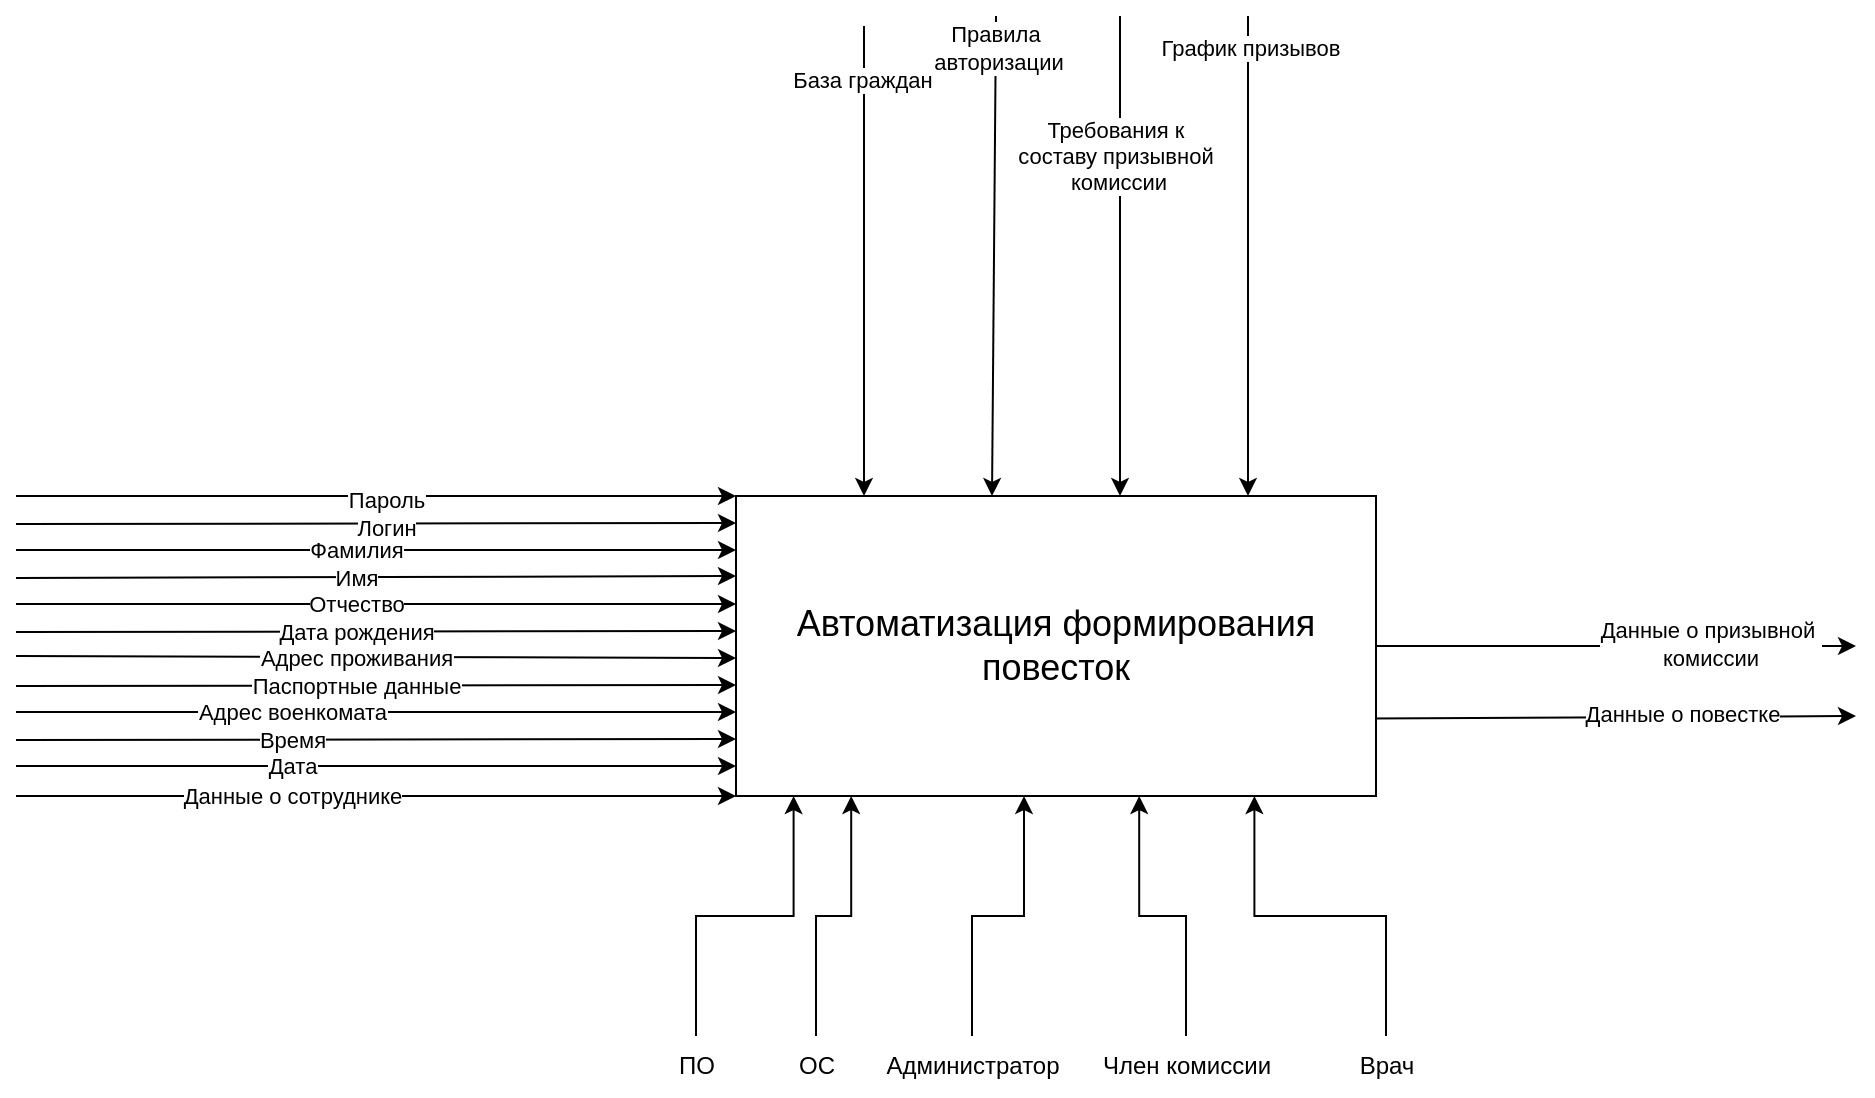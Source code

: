 <mxfile version="24.2.5" type="device" pages="4">
  <diagram name="A-0 (А)" id="rcJ9N2YBzMHMqUQGl-8N">
    <mxGraphModel dx="1434" dy="836" grid="1" gridSize="10" guides="1" tooltips="1" connect="1" arrows="1" fold="1" page="1" pageScale="1" pageWidth="1169" pageHeight="827" math="0" shadow="0">
      <root>
        <mxCell id="0" />
        <mxCell id="1" parent="0" />
        <mxCell id="JXXzsUrWRXxr6l5Feask-13" style="rounded=0;orthogonalLoop=1;jettySize=auto;html=1;exitX=0.991;exitY=0.742;exitDx=0;exitDy=0;exitPerimeter=0;" parent="1" source="s04ONx3f_eamWcxHxzXD-1" edge="1">
          <mxGeometry relative="1" as="geometry">
            <mxPoint x="1040" y="400" as="targetPoint" />
          </mxGeometry>
        </mxCell>
        <mxCell id="JXXzsUrWRXxr6l5Feask-14" value="Данные о повестке" style="edgeLabel;html=1;align=center;verticalAlign=middle;resizable=0;points=[];" parent="JXXzsUrWRXxr6l5Feask-13" vertex="1" connectable="0">
          <mxGeometry x="0.281" y="2" relative="1" as="geometry">
            <mxPoint as="offset" />
          </mxGeometry>
        </mxCell>
        <mxCell id="JXXzsUrWRXxr6l5Feask-16" style="edgeStyle=orthogonalEdgeStyle;rounded=0;orthogonalLoop=1;jettySize=auto;html=1;" parent="1" source="s04ONx3f_eamWcxHxzXD-1" edge="1">
          <mxGeometry relative="1" as="geometry">
            <mxPoint x="1040" y="365" as="targetPoint" />
          </mxGeometry>
        </mxCell>
        <mxCell id="JXXzsUrWRXxr6l5Feask-17" value="Данные о призывной&amp;nbsp;&lt;div&gt;комиссии&lt;/div&gt;" style="edgeLabel;html=1;align=center;verticalAlign=middle;resizable=0;points=[];" parent="JXXzsUrWRXxr6l5Feask-16" vertex="1" connectable="0">
          <mxGeometry x="0.389" y="2" relative="1" as="geometry">
            <mxPoint as="offset" />
          </mxGeometry>
        </mxCell>
        <mxCell id="s04ONx3f_eamWcxHxzXD-1" value="Автоматизация формирования повесток" style="rounded=0;whiteSpace=wrap;html=1;fontSize=18;points=[[0,0,0,0,0],[0,0.09,0,0,0],[0,0.18,0,0,0],[0,0.27,0,0,0],[0,0.36,0,0,0],[0,0.45,0,0,0],[0,0.54,0,0,0],[0,0.63,0,0,0],[0,0.72,0,0,0],[0,0.81,0,0,0],[0,0.9,0,0,0],[0,1,0,0,0],[0.09,1,0,0,0],[0.18,1,0,0,0],[0.2,0,0,0,0],[0.27,1,0,0,0],[0.36,1,0,0,0],[0.4,0,0,0,0],[0.45,1,0,0,0],[0.54,1,0,0,0],[0.6,0,0,0,0],[0.63,1,0,0,0],[0.72,1,0,0,0],[0.8,0,0,0,0],[0.81,1,0,0,0],[0.9,1,0,0,0],[1,0,0,0,0],[1,0.25,0,0,0],[1,0.5,0,0,0],[1,0.75,0,0,0],[1,1,0,0,0]];" parent="1" vertex="1">
          <mxGeometry x="480" y="290" width="320" height="150" as="geometry" />
        </mxCell>
        <mxCell id="KkrhIaHDKXrJijjZbayb-15" value="" style="endArrow=classic;html=1;rounded=0;entryX=0;entryY=0.18;entryDx=0;entryDy=0;entryPerimeter=0;" parent="1" target="s04ONx3f_eamWcxHxzXD-1" edge="1">
          <mxGeometry width="50" height="50" relative="1" as="geometry">
            <mxPoint x="120" y="317" as="sourcePoint" />
            <mxPoint x="869" y="493" as="targetPoint" />
          </mxGeometry>
        </mxCell>
        <mxCell id="KkrhIaHDKXrJijjZbayb-16" value="Фамилия" style="edgeLabel;html=1;align=center;verticalAlign=middle;resizable=0;points=[];container=0;" parent="KkrhIaHDKXrJijjZbayb-15" vertex="1" connectable="0">
          <mxGeometry relative="1" as="geometry">
            <mxPoint x="-10" as="offset" />
          </mxGeometry>
        </mxCell>
        <mxCell id="KkrhIaHDKXrJijjZbayb-17" value="" style="endArrow=classic;html=1;rounded=0;" parent="1" edge="1">
          <mxGeometry width="50" height="50" relative="1" as="geometry">
            <mxPoint x="120" y="331" as="sourcePoint" />
            <mxPoint x="480" y="330" as="targetPoint" />
          </mxGeometry>
        </mxCell>
        <mxCell id="KkrhIaHDKXrJijjZbayb-18" value="Имя" style="edgeLabel;html=1;align=center;verticalAlign=middle;resizable=0;points=[];container=0;" parent="KkrhIaHDKXrJijjZbayb-17" vertex="1" connectable="0">
          <mxGeometry relative="1" as="geometry">
            <mxPoint x="-10" as="offset" />
          </mxGeometry>
        </mxCell>
        <mxCell id="KkrhIaHDKXrJijjZbayb-19" value="" style="endArrow=classic;html=1;rounded=0;entryX=0;entryY=0.36;entryDx=0;entryDy=0;entryPerimeter=0;" parent="1" target="s04ONx3f_eamWcxHxzXD-1" edge="1">
          <mxGeometry width="50" height="50" relative="1" as="geometry">
            <mxPoint x="120" y="344" as="sourcePoint" />
            <mxPoint x="676.087" y="524" as="targetPoint" />
          </mxGeometry>
        </mxCell>
        <mxCell id="KkrhIaHDKXrJijjZbayb-20" value="Отчество" style="edgeLabel;html=1;align=center;verticalAlign=middle;resizable=0;points=[];container=0;" parent="KkrhIaHDKXrJijjZbayb-19" vertex="1" connectable="0">
          <mxGeometry relative="1" as="geometry">
            <mxPoint x="-10" as="offset" />
          </mxGeometry>
        </mxCell>
        <mxCell id="KkrhIaHDKXrJijjZbayb-21" value="" style="endArrow=classic;html=1;rounded=0;entryX=0;entryY=0.45;entryDx=0;entryDy=0;entryPerimeter=0;" parent="1" target="s04ONx3f_eamWcxHxzXD-1" edge="1">
          <mxGeometry width="50" height="50" relative="1" as="geometry">
            <mxPoint x="120" y="358" as="sourcePoint" />
            <mxPoint x="867.983" y="524.32" as="targetPoint" />
          </mxGeometry>
        </mxCell>
        <mxCell id="KkrhIaHDKXrJijjZbayb-22" value="Дата рождения" style="edgeLabel;html=1;align=center;verticalAlign=middle;resizable=0;points=[];container=0;" parent="KkrhIaHDKXrJijjZbayb-21" vertex="1" connectable="0">
          <mxGeometry relative="1" as="geometry">
            <mxPoint x="-10" as="offset" />
          </mxGeometry>
        </mxCell>
        <mxCell id="KkrhIaHDKXrJijjZbayb-23" value="" style="endArrow=classic;html=1;rounded=0;entryX=0;entryY=0.54;entryDx=0;entryDy=0;entryPerimeter=0;" parent="1" target="s04ONx3f_eamWcxHxzXD-1" edge="1">
          <mxGeometry width="50" height="50" relative="1" as="geometry">
            <mxPoint x="120" y="370" as="sourcePoint" />
            <mxPoint x="869.235" y="536.32" as="targetPoint" />
          </mxGeometry>
        </mxCell>
        <mxCell id="KkrhIaHDKXrJijjZbayb-24" value="Адрес проживания" style="edgeLabel;html=1;align=center;verticalAlign=middle;resizable=0;points=[];container=0;" parent="KkrhIaHDKXrJijjZbayb-23" vertex="1" connectable="0">
          <mxGeometry relative="1" as="geometry">
            <mxPoint x="-10" as="offset" />
          </mxGeometry>
        </mxCell>
        <mxCell id="KkrhIaHDKXrJijjZbayb-25" value="" style="endArrow=classic;html=1;rounded=0;entryX=0;entryY=0.63;entryDx=0;entryDy=0;entryPerimeter=0;" parent="1" target="s04ONx3f_eamWcxHxzXD-1" edge="1">
          <mxGeometry width="50" height="50" relative="1" as="geometry">
            <mxPoint x="120" y="385" as="sourcePoint" />
            <mxPoint x="437.983" y="430.0" as="targetPoint" />
          </mxGeometry>
        </mxCell>
        <mxCell id="KkrhIaHDKXrJijjZbayb-26" value="Паспортные данные" style="edgeLabel;html=1;align=center;verticalAlign=middle;resizable=0;points=[];container=0;" parent="KkrhIaHDKXrJijjZbayb-25" vertex="1" connectable="0">
          <mxGeometry relative="1" as="geometry">
            <mxPoint x="-10" as="offset" />
          </mxGeometry>
        </mxCell>
        <mxCell id="YRc30G-0qUvRBd6ciGM9-1" value="" style="endArrow=classic;html=1;rounded=0;entryX=0;entryY=0.09;entryDx=0;entryDy=0;entryPerimeter=0;" parent="1" target="s04ONx3f_eamWcxHxzXD-1" edge="1">
          <mxGeometry width="50" height="50" relative="1" as="geometry">
            <mxPoint x="120" y="304" as="sourcePoint" />
            <mxPoint x="130" y="235" as="targetPoint" />
          </mxGeometry>
        </mxCell>
        <mxCell id="YRc30G-0qUvRBd6ciGM9-2" value="Логин" style="edgeLabel;html=1;align=center;verticalAlign=middle;resizable=0;points=[];" parent="YRc30G-0qUvRBd6ciGM9-1" vertex="1" connectable="0">
          <mxGeometry x="0.044" y="-2" relative="1" as="geometry">
            <mxPoint x="-3" as="offset" />
          </mxGeometry>
        </mxCell>
        <mxCell id="YRc30G-0qUvRBd6ciGM9-3" value="" style="endArrow=classic;html=1;rounded=0;entryX=0;entryY=0;entryDx=0;entryDy=0;entryPerimeter=0;" parent="1" target="s04ONx3f_eamWcxHxzXD-1" edge="1">
          <mxGeometry width="50" height="50" relative="1" as="geometry">
            <mxPoint x="120" y="290" as="sourcePoint" />
            <mxPoint x="270" y="320" as="targetPoint" />
          </mxGeometry>
        </mxCell>
        <mxCell id="YRc30G-0qUvRBd6ciGM9-4" value="Пароль" style="edgeLabel;html=1;align=center;verticalAlign=middle;resizable=0;points=[];" parent="YRc30G-0qUvRBd6ciGM9-3" vertex="1" connectable="0">
          <mxGeometry x="0.044" y="-2" relative="1" as="geometry">
            <mxPoint x="-3" as="offset" />
          </mxGeometry>
        </mxCell>
        <mxCell id="FvPsm1xkGvJ8l5qzOZbk-1" value="" style="endArrow=classic;html=1;rounded=0;entryX=0;entryY=0.72;entryDx=0;entryDy=0;entryPerimeter=0;" parent="1" target="s04ONx3f_eamWcxHxzXD-1" edge="1">
          <mxGeometry width="50" height="50" relative="1" as="geometry">
            <mxPoint x="120" y="398" as="sourcePoint" />
            <mxPoint x="855" y="593" as="targetPoint" />
          </mxGeometry>
        </mxCell>
        <mxCell id="FvPsm1xkGvJ8l5qzOZbk-2" value="Адрес военкомата" style="edgeLabel;html=1;align=center;verticalAlign=middle;resizable=0;points=[];" parent="FvPsm1xkGvJ8l5qzOZbk-1" vertex="1" connectable="0">
          <mxGeometry x="0.044" y="-2" relative="1" as="geometry">
            <mxPoint x="-50" y="-2" as="offset" />
          </mxGeometry>
        </mxCell>
        <mxCell id="FvPsm1xkGvJ8l5qzOZbk-3" value="" style="endArrow=classic;html=1;rounded=0;entryX=0;entryY=0.81;entryDx=0;entryDy=0;entryPerimeter=0;" parent="1" target="s04ONx3f_eamWcxHxzXD-1" edge="1">
          <mxGeometry width="50" height="50" relative="1" as="geometry">
            <mxPoint x="120" y="412" as="sourcePoint" />
            <mxPoint x="855" y="613" as="targetPoint" />
          </mxGeometry>
        </mxCell>
        <mxCell id="FvPsm1xkGvJ8l5qzOZbk-4" value="Время" style="edgeLabel;html=1;align=center;verticalAlign=middle;resizable=0;points=[];" parent="FvPsm1xkGvJ8l5qzOZbk-3" vertex="1" connectable="0">
          <mxGeometry x="0.044" y="-2" relative="1" as="geometry">
            <mxPoint x="-50" y="-2" as="offset" />
          </mxGeometry>
        </mxCell>
        <mxCell id="FvPsm1xkGvJ8l5qzOZbk-5" value="" style="endArrow=classic;html=1;rounded=0;entryX=0;entryY=0.9;entryDx=0;entryDy=0;entryPerimeter=0;" parent="1" target="s04ONx3f_eamWcxHxzXD-1" edge="1">
          <mxGeometry width="50" height="50" relative="1" as="geometry">
            <mxPoint x="120" y="425" as="sourcePoint" />
            <mxPoint x="855" y="633" as="targetPoint" />
          </mxGeometry>
        </mxCell>
        <mxCell id="FvPsm1xkGvJ8l5qzOZbk-6" value="Дата" style="edgeLabel;html=1;align=center;verticalAlign=middle;resizable=0;points=[];" parent="FvPsm1xkGvJ8l5qzOZbk-5" vertex="1" connectable="0">
          <mxGeometry x="0.044" y="-2" relative="1" as="geometry">
            <mxPoint x="-50" y="-2" as="offset" />
          </mxGeometry>
        </mxCell>
        <mxCell id="al1vftM9B75IiJE6V7Oz-1" value="" style="endArrow=classic;html=1;rounded=0;entryX=0.8;entryY=0;entryDx=0;entryDy=0;entryPerimeter=0;jumpStyle=arc;" parent="1" target="s04ONx3f_eamWcxHxzXD-1" edge="1">
          <mxGeometry width="50" height="50" relative="1" as="geometry">
            <mxPoint x="736" y="50" as="sourcePoint" />
            <mxPoint x="780" y="500" as="targetPoint" />
          </mxGeometry>
        </mxCell>
        <mxCell id="al1vftM9B75IiJE6V7Oz-2" value="График призывов" style="edgeLabel;html=1;align=center;verticalAlign=middle;resizable=0;points=[];" parent="al1vftM9B75IiJE6V7Oz-1" vertex="1" connectable="0">
          <mxGeometry x="-0.869" y="1" relative="1" as="geometry">
            <mxPoint as="offset" />
          </mxGeometry>
        </mxCell>
        <mxCell id="al1vftM9B75IiJE6V7Oz-3" value="" style="endArrow=classic;html=1;rounded=0;entryX=0.4;entryY=0;entryDx=0;entryDy=0;entryPerimeter=0;jumpStyle=arc;" parent="1" target="s04ONx3f_eamWcxHxzXD-1" edge="1">
          <mxGeometry width="50" height="50" relative="1" as="geometry">
            <mxPoint x="610" y="50" as="sourcePoint" />
            <mxPoint x="230" y="175" as="targetPoint" />
          </mxGeometry>
        </mxCell>
        <mxCell id="al1vftM9B75IiJE6V7Oz-4" value="Правила&amp;nbsp;&lt;div&gt;авторизации&lt;/div&gt;" style="edgeLabel;html=1;align=center;verticalAlign=middle;resizable=0;points=[];" parent="al1vftM9B75IiJE6V7Oz-3" vertex="1" connectable="0">
          <mxGeometry x="-0.869" y="1" relative="1" as="geometry">
            <mxPoint as="offset" />
          </mxGeometry>
        </mxCell>
        <mxCell id="al1vftM9B75IiJE6V7Oz-5" value="" style="endArrow=classic;html=1;rounded=0;entryX=0.6;entryY=0;entryDx=0;entryDy=0;entryPerimeter=0;" parent="1" target="s04ONx3f_eamWcxHxzXD-1" edge="1">
          <mxGeometry width="50" height="50" relative="1" as="geometry">
            <mxPoint x="672" y="50" as="sourcePoint" />
            <mxPoint x="720.0" y="290" as="targetPoint" />
          </mxGeometry>
        </mxCell>
        <mxCell id="al1vftM9B75IiJE6V7Oz-6" value="Требования к&amp;nbsp;&lt;div&gt;составу призывной&amp;nbsp;&lt;/div&gt;&lt;div&gt;комиссии&lt;/div&gt;" style="edgeLabel;html=1;align=center;verticalAlign=middle;resizable=0;points=[];" parent="al1vftM9B75IiJE6V7Oz-5" vertex="1" connectable="0">
          <mxGeometry x="-0.682" y="-1" relative="1" as="geometry">
            <mxPoint y="32" as="offset" />
          </mxGeometry>
        </mxCell>
        <mxCell id="al1vftM9B75IiJE6V7Oz-7" value="" style="endArrow=classic;html=1;rounded=0;entryX=0.2;entryY=0;entryDx=0;entryDy=0;entryPerimeter=0;" parent="1" target="s04ONx3f_eamWcxHxzXD-1" edge="1">
          <mxGeometry width="50" height="50" relative="1" as="geometry">
            <mxPoint x="544" y="55" as="sourcePoint" />
            <mxPoint x="424" y="295" as="targetPoint" />
          </mxGeometry>
        </mxCell>
        <mxCell id="al1vftM9B75IiJE6V7Oz-8" value="База граждан" style="edgeLabel;html=1;align=center;verticalAlign=middle;resizable=0;points=[];" parent="al1vftM9B75IiJE6V7Oz-7" vertex="1" connectable="0">
          <mxGeometry x="-0.774" y="-1" relative="1" as="geometry">
            <mxPoint as="offset" />
          </mxGeometry>
        </mxCell>
        <mxCell id="JXXzsUrWRXxr6l5Feask-1" value="ПО" style="text;html=1;align=center;verticalAlign=middle;whiteSpace=wrap;rounded=0;fontColor=#000000;" parent="1" vertex="1">
          <mxGeometry x="428.5" y="560" width="63" height="30" as="geometry" />
        </mxCell>
        <mxCell id="JXXzsUrWRXxr6l5Feask-2" value="ОС" style="text;html=1;align=center;verticalAlign=middle;whiteSpace=wrap;rounded=0;fontColor=#000000;" parent="1" vertex="1">
          <mxGeometry x="488.5" y="560" width="63" height="30" as="geometry" />
        </mxCell>
        <mxCell id="JXXzsUrWRXxr6l5Feask-3" value="Администратор" style="text;html=1;align=center;verticalAlign=middle;whiteSpace=wrap;rounded=0;fontColor=#000000;" parent="1" vertex="1">
          <mxGeometry x="551.5" y="560" width="93" height="30" as="geometry" />
        </mxCell>
        <mxCell id="JXXzsUrWRXxr6l5Feask-4" value="Член комиссии" style="text;html=1;align=center;verticalAlign=middle;whiteSpace=wrap;rounded=0;fontColor=#000000;" parent="1" vertex="1">
          <mxGeometry x="658.5" y="560" width="93" height="30" as="geometry" />
        </mxCell>
        <mxCell id="JXXzsUrWRXxr6l5Feask-5" value="Врач" style="text;html=1;align=center;verticalAlign=middle;whiteSpace=wrap;rounded=0;fontColor=#000000;" parent="1" vertex="1">
          <mxGeometry x="758.5" y="560" width="93" height="30" as="geometry" />
        </mxCell>
        <mxCell id="JXXzsUrWRXxr6l5Feask-8" style="edgeStyle=orthogonalEdgeStyle;rounded=0;orthogonalLoop=1;jettySize=auto;html=1;entryX=0.09;entryY=1;entryDx=0;entryDy=0;entryPerimeter=0;" parent="1" source="JXXzsUrWRXxr6l5Feask-1" target="s04ONx3f_eamWcxHxzXD-1" edge="1">
          <mxGeometry relative="1" as="geometry" />
        </mxCell>
        <mxCell id="JXXzsUrWRXxr6l5Feask-9" style="edgeStyle=orthogonalEdgeStyle;rounded=0;orthogonalLoop=1;jettySize=auto;html=1;entryX=0.18;entryY=1;entryDx=0;entryDy=0;entryPerimeter=0;" parent="1" source="JXXzsUrWRXxr6l5Feask-2" target="s04ONx3f_eamWcxHxzXD-1" edge="1">
          <mxGeometry relative="1" as="geometry" />
        </mxCell>
        <mxCell id="JXXzsUrWRXxr6l5Feask-10" style="edgeStyle=orthogonalEdgeStyle;rounded=0;orthogonalLoop=1;jettySize=auto;html=1;entryX=0.45;entryY=1;entryDx=0;entryDy=0;entryPerimeter=0;" parent="1" source="JXXzsUrWRXxr6l5Feask-3" target="s04ONx3f_eamWcxHxzXD-1" edge="1">
          <mxGeometry relative="1" as="geometry" />
        </mxCell>
        <mxCell id="JXXzsUrWRXxr6l5Feask-11" style="edgeStyle=orthogonalEdgeStyle;rounded=0;orthogonalLoop=1;jettySize=auto;html=1;entryX=0.63;entryY=1;entryDx=0;entryDy=0;entryPerimeter=0;" parent="1" source="JXXzsUrWRXxr6l5Feask-4" target="s04ONx3f_eamWcxHxzXD-1" edge="1">
          <mxGeometry relative="1" as="geometry" />
        </mxCell>
        <mxCell id="JXXzsUrWRXxr6l5Feask-12" style="edgeStyle=orthogonalEdgeStyle;rounded=0;orthogonalLoop=1;jettySize=auto;html=1;entryX=0.81;entryY=1;entryDx=0;entryDy=0;entryPerimeter=0;" parent="1" source="JXXzsUrWRXxr6l5Feask-5" target="s04ONx3f_eamWcxHxzXD-1" edge="1">
          <mxGeometry relative="1" as="geometry" />
        </mxCell>
        <mxCell id="y1CXq5uoxVOfz0t7abQg-1" value="" style="endArrow=classic;html=1;rounded=0;entryX=0;entryY=1;entryDx=0;entryDy=0;entryPerimeter=0;" parent="1" target="s04ONx3f_eamWcxHxzXD-1" edge="1">
          <mxGeometry width="50" height="50" relative="1" as="geometry">
            <mxPoint x="120" y="440" as="sourcePoint" />
            <mxPoint x="440" y="460" as="targetPoint" />
          </mxGeometry>
        </mxCell>
        <mxCell id="y1CXq5uoxVOfz0t7abQg-2" value="Данные о сотруднике" style="edgeLabel;html=1;align=center;verticalAlign=middle;resizable=0;points=[];" parent="y1CXq5uoxVOfz0t7abQg-1" vertex="1" connectable="0">
          <mxGeometry x="0.044" y="-2" relative="1" as="geometry">
            <mxPoint x="-50" y="-2" as="offset" />
          </mxGeometry>
        </mxCell>
      </root>
    </mxGraphModel>
  </diagram>
  <diagram id="0F7T7sjZheMOvnsXUwej" name="А-1 (А)">
    <mxGraphModel dx="1434" dy="836" grid="1" gridSize="10" guides="1" tooltips="1" connect="1" arrows="1" fold="1" page="1" pageScale="1" pageWidth="1169" pageHeight="827" math="0" shadow="0">
      <root>
        <mxCell id="0" />
        <mxCell id="1" parent="0" />
        <mxCell id="vqTGFaC6SIoO-Zmaf9vy-87" value="Авторизация" style="rounded=0;whiteSpace=wrap;html=1;points=[[0,0,0,0,0],[0,0.25,0,0,0],[0,0.5,0,0,0],[0,0.75,0,0,0],[0,1,0,0,0],[0.25,0,0,0,0],[0.25,1,0,0,0],[0.5,0,0,0,0],[0.5,1,0,0,0],[0.75,0,0,0,0],[0.75,1,0,0,0],[1,0,0,0,0],[1,0.25,0,0,0],[1,0.5,0,0,0],[1,0.75,0,0,0],[1,1,0,0,0]];" parent="1" vertex="1">
          <mxGeometry x="130" y="175" width="200" height="80" as="geometry" />
        </mxCell>
        <mxCell id="vqTGFaC6SIoO-Zmaf9vy-88" value="Управление призывниками" style="rounded=0;whiteSpace=wrap;html=1;points=[[0,0,0,0,0],[0,0.2,0,0,0],[0,0.4,0,0,0],[0,0.6,0,0,0],[0,0.8,0,0,0],[0,1,0,0,0],[0.25,0,0,0,0],[0.25,1,0,0,0],[0.5,0,0,0,0],[0.5,1,0,0,0],[0.75,0,0,0,0],[0.75,1,0,0,0],[1,0,0,0,0],[1,0.25,0,0,0],[1,0.5,0,0,0],[1,0.75,0,0,0],[1,1,0,0,0]];" parent="1" vertex="1">
          <mxGeometry x="374" y="295" width="200" height="80" as="geometry" />
        </mxCell>
        <mxCell id="vqTGFaC6SIoO-Zmaf9vy-89" style="edgeStyle=orthogonalEdgeStyle;rounded=0;orthogonalLoop=1;jettySize=auto;html=1;" parent="1" source="vqTGFaC6SIoO-Zmaf9vy-90" edge="1">
          <mxGeometry relative="1" as="geometry">
            <mxPoint x="1150" y="455" as="targetPoint" />
          </mxGeometry>
        </mxCell>
        <mxCell id="GQIMu4hVoANUE87kEneY-1" style="edgeStyle=orthogonalEdgeStyle;rounded=0;orthogonalLoop=1;jettySize=auto;html=1;exitX=0;exitY=0.5;exitDx=0;exitDy=0;entryX=0;entryY=0.5;entryDx=0;entryDy=0;" parent="1" target="vqTGFaC6SIoO-Zmaf9vy-90" edge="1">
          <mxGeometry relative="1" as="geometry">
            <mxPoint x="20" y="455" as="sourcePoint" />
          </mxGeometry>
        </mxCell>
        <mxCell id="GQIMu4hVoANUE87kEneY-4" value="Данные о сотруднике" style="edgeLabel;html=1;align=center;verticalAlign=middle;resizable=0;points=[];" parent="GQIMu4hVoANUE87kEneY-1" vertex="1" connectable="0">
          <mxGeometry x="-0.051" y="-1" relative="1" as="geometry">
            <mxPoint as="offset" />
          </mxGeometry>
        </mxCell>
        <mxCell id="vqTGFaC6SIoO-Zmaf9vy-90" value="Управление призывными комиссиями" style="rounded=0;whiteSpace=wrap;html=1;" parent="1" vertex="1">
          <mxGeometry x="614" y="415" width="200" height="80" as="geometry" />
        </mxCell>
        <mxCell id="vqTGFaC6SIoO-Zmaf9vy-91" style="edgeStyle=orthogonalEdgeStyle;rounded=0;orthogonalLoop=1;jettySize=auto;html=1;exitX=1;exitY=0.5;exitDx=0;exitDy=0;" parent="1" source="vqTGFaC6SIoO-Zmaf9vy-93" edge="1">
          <mxGeometry relative="1" as="geometry">
            <mxPoint x="1150" y="575" as="targetPoint" />
          </mxGeometry>
        </mxCell>
        <mxCell id="vqTGFaC6SIoO-Zmaf9vy-92" value="Данные о&amp;nbsp;&lt;div&gt;повестке&lt;/div&gt;" style="edgeLabel;html=1;align=center;verticalAlign=middle;resizable=0;points=[];" parent="vqTGFaC6SIoO-Zmaf9vy-91" vertex="1" connectable="0">
          <mxGeometry x="0.113" relative="1" as="geometry">
            <mxPoint as="offset" />
          </mxGeometry>
        </mxCell>
        <mxCell id="vqTGFaC6SIoO-Zmaf9vy-93" value="Управление повестками" style="rounded=0;whiteSpace=wrap;html=1;points=[[0,0,0,0,0],[0,0.25,0,0,0],[0,0.5,0,0,0],[0,0.75,0,0,0],[0,1,0,0,0],[0.2,1,0,0,0],[0.25,0,0,0,0],[0.4,1,0,0,0],[0.5,0,0,0,0],[0.6,1,0,0,0],[0.75,0,0,0,0],[0.8,1,0,0,0],[1,0,0,0,0],[1,0.25,0,0,0],[1,0.5,0,0,0],[1,0.75,0,0,0],[1,1,0,0,0]];" parent="1" vertex="1">
          <mxGeometry x="854" y="535" width="200" height="80" as="geometry" />
        </mxCell>
        <mxCell id="vqTGFaC6SIoO-Zmaf9vy-94" value="" style="endArrow=classic;html=1;rounded=0;entryX=0;entryY=0.75;entryDx=0;entryDy=0;" parent="1" target="vqTGFaC6SIoO-Zmaf9vy-87" edge="1">
          <mxGeometry width="50" height="50" relative="1" as="geometry">
            <mxPoint x="14" y="235" as="sourcePoint" />
            <mxPoint x="54" y="205" as="targetPoint" />
          </mxGeometry>
        </mxCell>
        <mxCell id="vqTGFaC6SIoO-Zmaf9vy-95" value="Логин" style="edgeLabel;html=1;align=center;verticalAlign=middle;resizable=0;points=[];" parent="vqTGFaC6SIoO-Zmaf9vy-94" vertex="1" connectable="0">
          <mxGeometry x="0.044" y="-2" relative="1" as="geometry">
            <mxPoint x="-3" as="offset" />
          </mxGeometry>
        </mxCell>
        <mxCell id="vqTGFaC6SIoO-Zmaf9vy-96" value="" style="endArrow=classic;html=1;rounded=0;entryX=0;entryY=0.75;entryDx=0;entryDy=0;" parent="1" edge="1">
          <mxGeometry width="50" height="50" relative="1" as="geometry">
            <mxPoint x="14" y="205" as="sourcePoint" />
            <mxPoint x="134" y="205" as="targetPoint" />
          </mxGeometry>
        </mxCell>
        <mxCell id="vqTGFaC6SIoO-Zmaf9vy-97" value="Пароль" style="edgeLabel;html=1;align=center;verticalAlign=middle;resizable=0;points=[];" parent="vqTGFaC6SIoO-Zmaf9vy-96" vertex="1" connectable="0">
          <mxGeometry x="0.044" y="-2" relative="1" as="geometry">
            <mxPoint x="-3" as="offset" />
          </mxGeometry>
        </mxCell>
        <mxCell id="vqTGFaC6SIoO-Zmaf9vy-98" value="" style="endArrow=classic;html=1;rounded=0;exitX=1;exitY=0.5;exitDx=0;exitDy=0;entryX=0.5;entryY=0;entryDx=0;entryDy=0;edgeStyle=orthogonalEdgeStyle;" parent="1" source="vqTGFaC6SIoO-Zmaf9vy-87" target="vqTGFaC6SIoO-Zmaf9vy-88" edge="1">
          <mxGeometry width="50" height="50" relative="1" as="geometry">
            <mxPoint x="474" y="195" as="sourcePoint" />
            <mxPoint x="524" y="145" as="targetPoint" />
          </mxGeometry>
        </mxCell>
        <mxCell id="vqTGFaC6SIoO-Zmaf9vy-99" value="" style="endArrow=classic;html=1;rounded=0;exitX=1;exitY=0.5;exitDx=0;exitDy=0;entryX=0.5;entryY=0;entryDx=0;entryDy=0;edgeStyle=orthogonalEdgeStyle;" parent="1" target="vqTGFaC6SIoO-Zmaf9vy-90" edge="1">
          <mxGeometry width="50" height="50" relative="1" as="geometry">
            <mxPoint x="334" y="215" as="sourcePoint" />
            <mxPoint x="514" y="295" as="targetPoint" />
          </mxGeometry>
        </mxCell>
        <mxCell id="vqTGFaC6SIoO-Zmaf9vy-100" value="" style="endArrow=classic;html=1;rounded=0;exitX=1;exitY=0.5;exitDx=0;exitDy=0;entryX=0.5;entryY=0;entryDx=0;entryDy=0;edgeStyle=orthogonalEdgeStyle;" parent="1" source="vqTGFaC6SIoO-Zmaf9vy-87" target="vqTGFaC6SIoO-Zmaf9vy-93" edge="1">
          <mxGeometry width="50" height="50" relative="1" as="geometry">
            <mxPoint x="344" y="225" as="sourcePoint" />
            <mxPoint x="804" y="425" as="targetPoint" />
          </mxGeometry>
        </mxCell>
        <mxCell id="vqTGFaC6SIoO-Zmaf9vy-101" value="Права доступа" style="edgeLabel;html=1;align=center;verticalAlign=middle;resizable=0;points=[];" parent="vqTGFaC6SIoO-Zmaf9vy-100" vertex="1" connectable="0">
          <mxGeometry x="-0.466" y="2" relative="1" as="geometry">
            <mxPoint as="offset" />
          </mxGeometry>
        </mxCell>
        <mxCell id="vqTGFaC6SIoO-Zmaf9vy-102" value="" style="endArrow=classic;html=1;rounded=0;entryX=0;entryY=0.25;entryDx=0;entryDy=0;exitX=1;exitY=0.5;exitDx=0;exitDy=0;edgeStyle=orthogonalEdgeStyle;" parent="1" source="vqTGFaC6SIoO-Zmaf9vy-88" target="vqTGFaC6SIoO-Zmaf9vy-93" edge="1">
          <mxGeometry width="50" height="50" relative="1" as="geometry">
            <mxPoint x="434" y="555" as="sourcePoint" />
            <mxPoint x="484" y="505" as="targetPoint" />
            <Array as="points">
              <mxPoint x="604" y="335" />
              <mxPoint x="604" y="555" />
            </Array>
          </mxGeometry>
        </mxCell>
        <mxCell id="vqTGFaC6SIoO-Zmaf9vy-103" value="Данные о&lt;div&gt;призывнике&lt;/div&gt;" style="edgeLabel;html=1;align=center;verticalAlign=middle;resizable=0;points=[];" parent="vqTGFaC6SIoO-Zmaf9vy-102" vertex="1" connectable="0">
          <mxGeometry x="-0.55" y="-1" relative="1" as="geometry">
            <mxPoint as="offset" />
          </mxGeometry>
        </mxCell>
        <mxCell id="vqTGFaC6SIoO-Zmaf9vy-104" value="" style="endArrow=classic;html=1;rounded=0;entryX=0;entryY=0.5;entryDx=0;entryDy=0;" parent="1" target="vqTGFaC6SIoO-Zmaf9vy-93" edge="1">
          <mxGeometry width="50" height="50" relative="1" as="geometry">
            <mxPoint x="14" y="575" as="sourcePoint" />
            <mxPoint x="974" y="574.58" as="targetPoint" />
          </mxGeometry>
        </mxCell>
        <mxCell id="vqTGFaC6SIoO-Zmaf9vy-105" value="Адрес военкомата" style="edgeLabel;html=1;align=center;verticalAlign=middle;resizable=0;points=[];" parent="vqTGFaC6SIoO-Zmaf9vy-104" vertex="1" connectable="0">
          <mxGeometry x="0.044" y="-2" relative="1" as="geometry">
            <mxPoint x="-50" y="-2" as="offset" />
          </mxGeometry>
        </mxCell>
        <mxCell id="vqTGFaC6SIoO-Zmaf9vy-106" value="" style="group" parent="1" vertex="1" connectable="0">
          <mxGeometry x="14" y="295" width="360" height="80" as="geometry" />
        </mxCell>
        <mxCell id="vqTGFaC6SIoO-Zmaf9vy-107" value="" style="endArrow=classic;html=1;rounded=0;entryX=0;entryY=0;entryDx=0;entryDy=0;entryPerimeter=0;" parent="vqTGFaC6SIoO-Zmaf9vy-106" target="vqTGFaC6SIoO-Zmaf9vy-88" edge="1">
          <mxGeometry width="50" height="50" relative="1" as="geometry">
            <mxPoint as="sourcePoint" />
            <mxPoint x="818.609" y="2.64" as="targetPoint" />
          </mxGeometry>
        </mxCell>
        <mxCell id="vqTGFaC6SIoO-Zmaf9vy-108" value="Фамилия" style="edgeLabel;html=1;align=center;verticalAlign=middle;resizable=0;points=[];container=0;" parent="vqTGFaC6SIoO-Zmaf9vy-107" vertex="1" connectable="0">
          <mxGeometry relative="1" as="geometry">
            <mxPoint x="-10" as="offset" />
          </mxGeometry>
        </mxCell>
        <mxCell id="vqTGFaC6SIoO-Zmaf9vy-109" value="" style="endArrow=classic;html=1;rounded=0;entryX=0;entryY=0.2;entryDx=0;entryDy=0;entryPerimeter=0;" parent="vqTGFaC6SIoO-Zmaf9vy-106" target="vqTGFaC6SIoO-Zmaf9vy-88" edge="1">
          <mxGeometry width="50" height="50" relative="1" as="geometry">
            <mxPoint y="16" as="sourcePoint" />
            <mxPoint x="817.67" y="12" as="targetPoint" />
          </mxGeometry>
        </mxCell>
        <mxCell id="vqTGFaC6SIoO-Zmaf9vy-110" value="Имя" style="edgeLabel;html=1;align=center;verticalAlign=middle;resizable=0;points=[];container=0;" parent="vqTGFaC6SIoO-Zmaf9vy-109" vertex="1" connectable="0">
          <mxGeometry relative="1" as="geometry">
            <mxPoint x="-10" as="offset" />
          </mxGeometry>
        </mxCell>
        <mxCell id="vqTGFaC6SIoO-Zmaf9vy-111" value="" style="endArrow=classic;html=1;rounded=0;entryX=0;entryY=0.4;entryDx=0;entryDy=0;entryPerimeter=0;" parent="vqTGFaC6SIoO-Zmaf9vy-106" target="vqTGFaC6SIoO-Zmaf9vy-88" edge="1">
          <mxGeometry width="50" height="50" relative="1" as="geometry">
            <mxPoint y="30" as="sourcePoint" />
            <mxPoint x="626.087" y="34" as="targetPoint" />
          </mxGeometry>
        </mxCell>
        <mxCell id="vqTGFaC6SIoO-Zmaf9vy-112" value="Отчество" style="edgeLabel;html=1;align=center;verticalAlign=middle;resizable=0;points=[];container=0;" parent="vqTGFaC6SIoO-Zmaf9vy-111" vertex="1" connectable="0">
          <mxGeometry relative="1" as="geometry">
            <mxPoint x="-10" as="offset" />
          </mxGeometry>
        </mxCell>
        <mxCell id="vqTGFaC6SIoO-Zmaf9vy-113" value="" style="endArrow=classic;html=1;rounded=0;entryX=0;entryY=0.6;entryDx=0;entryDy=0;entryPerimeter=0;" parent="vqTGFaC6SIoO-Zmaf9vy-106" target="vqTGFaC6SIoO-Zmaf9vy-88" edge="1">
          <mxGeometry width="50" height="50" relative="1" as="geometry">
            <mxPoint y="50" as="sourcePoint" />
            <mxPoint x="817.983" y="34.32" as="targetPoint" />
          </mxGeometry>
        </mxCell>
        <mxCell id="vqTGFaC6SIoO-Zmaf9vy-114" value="Дата рождения" style="edgeLabel;html=1;align=center;verticalAlign=middle;resizable=0;points=[];container=0;" parent="vqTGFaC6SIoO-Zmaf9vy-113" vertex="1" connectable="0">
          <mxGeometry relative="1" as="geometry">
            <mxPoint x="-10" as="offset" />
          </mxGeometry>
        </mxCell>
        <mxCell id="vqTGFaC6SIoO-Zmaf9vy-115" value="" style="endArrow=classic;html=1;rounded=0;entryX=0;entryY=0.8;entryDx=0;entryDy=0;entryPerimeter=0;" parent="vqTGFaC6SIoO-Zmaf9vy-106" target="vqTGFaC6SIoO-Zmaf9vy-88" edge="1">
          <mxGeometry width="50" height="50" relative="1" as="geometry">
            <mxPoint y="64" as="sourcePoint" />
            <mxPoint x="819.235" y="46.32" as="targetPoint" />
          </mxGeometry>
        </mxCell>
        <mxCell id="vqTGFaC6SIoO-Zmaf9vy-116" value="Адрес проживания" style="edgeLabel;html=1;align=center;verticalAlign=middle;resizable=0;points=[];container=0;" parent="vqTGFaC6SIoO-Zmaf9vy-115" vertex="1" connectable="0">
          <mxGeometry relative="1" as="geometry">
            <mxPoint x="-10" as="offset" />
          </mxGeometry>
        </mxCell>
        <mxCell id="vqTGFaC6SIoO-Zmaf9vy-117" value="" style="endArrow=classic;html=1;rounded=0;entryX=0;entryY=1;entryDx=0;entryDy=0;entryPerimeter=0;" parent="vqTGFaC6SIoO-Zmaf9vy-106" target="vqTGFaC6SIoO-Zmaf9vy-88" edge="1">
          <mxGeometry width="50" height="50" relative="1" as="geometry">
            <mxPoint y="80" as="sourcePoint" />
            <mxPoint x="817.983" y="57.36" as="targetPoint" />
          </mxGeometry>
        </mxCell>
        <mxCell id="vqTGFaC6SIoO-Zmaf9vy-118" value="Паспортные данные" style="edgeLabel;html=1;align=center;verticalAlign=middle;resizable=0;points=[];container=0;" parent="vqTGFaC6SIoO-Zmaf9vy-117" vertex="1" connectable="0">
          <mxGeometry relative="1" as="geometry">
            <mxPoint x="-10" as="offset" />
          </mxGeometry>
        </mxCell>
        <mxCell id="vqTGFaC6SIoO-Zmaf9vy-119" value="" style="endArrow=classic;html=1;rounded=0;entryX=0;entryY=0.75;entryDx=0;entryDy=0;" parent="1" target="vqTGFaC6SIoO-Zmaf9vy-93" edge="1">
          <mxGeometry width="50" height="50" relative="1" as="geometry">
            <mxPoint x="14" y="595" as="sourcePoint" />
            <mxPoint x="834" y="605" as="targetPoint" />
          </mxGeometry>
        </mxCell>
        <mxCell id="vqTGFaC6SIoO-Zmaf9vy-120" value="Время" style="edgeLabel;html=1;align=center;verticalAlign=middle;resizable=0;points=[];" parent="vqTGFaC6SIoO-Zmaf9vy-119" vertex="1" connectable="0">
          <mxGeometry x="0.044" y="-2" relative="1" as="geometry">
            <mxPoint x="-50" y="-2" as="offset" />
          </mxGeometry>
        </mxCell>
        <mxCell id="vqTGFaC6SIoO-Zmaf9vy-121" value="" style="endArrow=classic;html=1;rounded=0;entryX=0;entryY=0.75;entryDx=0;entryDy=0;" parent="1" edge="1">
          <mxGeometry width="50" height="50" relative="1" as="geometry">
            <mxPoint x="14" y="615" as="sourcePoint" />
            <mxPoint x="854" y="615" as="targetPoint" />
          </mxGeometry>
        </mxCell>
        <mxCell id="vqTGFaC6SIoO-Zmaf9vy-122" value="Дата" style="edgeLabel;html=1;align=center;verticalAlign=middle;resizable=0;points=[];" parent="vqTGFaC6SIoO-Zmaf9vy-121" vertex="1" connectable="0">
          <mxGeometry x="0.044" y="-2" relative="1" as="geometry">
            <mxPoint x="-50" y="-2" as="offset" />
          </mxGeometry>
        </mxCell>
        <mxCell id="vqTGFaC6SIoO-Zmaf9vy-123" style="edgeStyle=orthogonalEdgeStyle;rounded=0;orthogonalLoop=1;jettySize=auto;html=1;exitX=1;exitY=0.5;exitDx=0;exitDy=0;entryX=0;entryY=0;entryDx=0;entryDy=0;" parent="1" source="vqTGFaC6SIoO-Zmaf9vy-90" target="vqTGFaC6SIoO-Zmaf9vy-93" edge="1">
          <mxGeometry relative="1" as="geometry">
            <Array as="points">
              <mxPoint x="844" y="455" />
              <mxPoint x="844" y="535" />
            </Array>
          </mxGeometry>
        </mxCell>
        <mxCell id="vqTGFaC6SIoO-Zmaf9vy-124" value="Данные о&lt;div&gt;призывной&lt;/div&gt;&lt;div&gt;комиссии&lt;/div&gt;" style="edgeLabel;html=1;align=center;verticalAlign=middle;resizable=0;points=[];" parent="vqTGFaC6SIoO-Zmaf9vy-123" vertex="1" connectable="0">
          <mxGeometry x="-0.319" y="-1" relative="1" as="geometry">
            <mxPoint x="31" y="-11" as="offset" />
          </mxGeometry>
        </mxCell>
        <mxCell id="vqTGFaC6SIoO-Zmaf9vy-125" value="" style="endArrow=classic;html=1;rounded=0;entryX=0;entryY=1;entryDx=0;entryDy=0;entryPerimeter=0;exitX=0.5;exitY=0;exitDx=0;exitDy=0;edgeStyle=orthogonalEdgeStyle;strokeColor=#9999FF;jumpStyle=arc;" parent="1" source="vqTGFaC6SIoO-Zmaf9vy-127" target="vqTGFaC6SIoO-Zmaf9vy-87" edge="1">
          <mxGeometry width="50" height="50" relative="1" as="geometry">
            <mxPoint x="324" y="735" as="sourcePoint" />
            <mxPoint x="524" y="495" as="targetPoint" />
            <Array as="points">
              <mxPoint x="294" y="715" />
              <mxPoint x="130" y="715" />
            </Array>
          </mxGeometry>
        </mxCell>
        <mxCell id="vqTGFaC6SIoO-Zmaf9vy-126" style="edgeStyle=orthogonalEdgeStyle;rounded=0;orthogonalLoop=1;jettySize=auto;html=1;entryX=0.25;entryY=1;entryDx=0;entryDy=0;strokeColor=#9999FF;jumpStyle=arc;" parent="1" source="vqTGFaC6SIoO-Zmaf9vy-127" target="vqTGFaC6SIoO-Zmaf9vy-90" edge="1">
          <mxGeometry relative="1" as="geometry">
            <Array as="points">
              <mxPoint x="294" y="715" />
              <mxPoint x="664" y="715" />
            </Array>
          </mxGeometry>
        </mxCell>
        <mxCell id="vqTGFaC6SIoO-Zmaf9vy-127" value="ПО" style="text;html=1;align=center;verticalAlign=middle;whiteSpace=wrap;rounded=0;fontColor=#CC99FF;" parent="1" vertex="1">
          <mxGeometry x="264" y="745" width="60" height="30" as="geometry" />
        </mxCell>
        <mxCell id="vqTGFaC6SIoO-Zmaf9vy-128" style="edgeStyle=orthogonalEdgeStyle;rounded=0;orthogonalLoop=1;jettySize=auto;html=1;entryX=0.5;entryY=1;entryDx=0;entryDy=0;jumpStyle=arc;strokeColor=#FF66B3;" parent="1" source="vqTGFaC6SIoO-Zmaf9vy-129" target="vqTGFaC6SIoO-Zmaf9vy-90" edge="1">
          <mxGeometry relative="1" as="geometry">
            <Array as="points">
              <mxPoint x="384" y="715" />
              <mxPoint x="714" y="715" />
            </Array>
          </mxGeometry>
        </mxCell>
        <mxCell id="vqTGFaC6SIoO-Zmaf9vy-129" value="ОС" style="text;html=1;align=center;verticalAlign=middle;whiteSpace=wrap;rounded=0;fontColor=#FF66B3;" parent="1" vertex="1">
          <mxGeometry x="354" y="745" width="60" height="30" as="geometry" />
        </mxCell>
        <mxCell id="vqTGFaC6SIoO-Zmaf9vy-130" style="edgeStyle=orthogonalEdgeStyle;rounded=0;orthogonalLoop=1;jettySize=auto;html=1;entryX=0.75;entryY=1;entryDx=0;entryDy=0;jumpStyle=arc;strokeColor=#00CC00;" parent="1" source="vqTGFaC6SIoO-Zmaf9vy-131" target="vqTGFaC6SIoO-Zmaf9vy-90" edge="1">
          <mxGeometry relative="1" as="geometry">
            <Array as="points">
              <mxPoint x="489" y="705" />
              <mxPoint x="764" y="705" />
            </Array>
          </mxGeometry>
        </mxCell>
        <mxCell id="vqTGFaC6SIoO-Zmaf9vy-131" value="Администратор" style="text;html=1;align=center;verticalAlign=middle;whiteSpace=wrap;rounded=0;fontColor=#00CC00;" parent="1" vertex="1">
          <mxGeometry x="444" y="745" width="90" height="30" as="geometry" />
        </mxCell>
        <mxCell id="vqTGFaC6SIoO-Zmaf9vy-132" value="Член комиссии" style="text;html=1;align=center;verticalAlign=middle;whiteSpace=wrap;rounded=0;fontColor=#FF9933;" parent="1" vertex="1">
          <mxGeometry x="564" y="745" width="90" height="30" as="geometry" />
        </mxCell>
        <mxCell id="vqTGFaC6SIoO-Zmaf9vy-133" value="Врач" style="text;html=1;align=center;verticalAlign=middle;whiteSpace=wrap;rounded=0;fontColor=#3399FF;" parent="1" vertex="1">
          <mxGeometry x="684" y="745" width="90" height="30" as="geometry" />
        </mxCell>
        <mxCell id="vqTGFaC6SIoO-Zmaf9vy-134" style="edgeStyle=orthogonalEdgeStyle;rounded=0;orthogonalLoop=1;jettySize=auto;html=1;entryX=0;entryY=1;entryDx=0;entryDy=0;entryPerimeter=0;strokeColor=#9999FF;jumpStyle=arc;" parent="1" source="vqTGFaC6SIoO-Zmaf9vy-127" target="vqTGFaC6SIoO-Zmaf9vy-88" edge="1">
          <mxGeometry relative="1" as="geometry">
            <Array as="points">
              <mxPoint x="294" y="715" />
              <mxPoint x="374" y="715" />
            </Array>
          </mxGeometry>
        </mxCell>
        <mxCell id="vqTGFaC6SIoO-Zmaf9vy-135" style="edgeStyle=orthogonalEdgeStyle;rounded=0;orthogonalLoop=1;jettySize=auto;html=1;entryX=0.25;entryY=1;entryDx=0;entryDy=0;entryPerimeter=0;jumpStyle=arc;strokeColor=#FF66B3;" parent="1" source="vqTGFaC6SIoO-Zmaf9vy-129" target="vqTGFaC6SIoO-Zmaf9vy-87" edge="1">
          <mxGeometry relative="1" as="geometry">
            <Array as="points">
              <mxPoint x="384" y="695" />
              <mxPoint x="180" y="695" />
            </Array>
          </mxGeometry>
        </mxCell>
        <mxCell id="vqTGFaC6SIoO-Zmaf9vy-136" style="edgeStyle=orthogonalEdgeStyle;rounded=0;orthogonalLoop=1;jettySize=auto;html=1;entryX=0.25;entryY=1;entryDx=0;entryDy=0;entryPerimeter=0;jumpStyle=arc;strokeColor=#FF66B3;" parent="1" source="vqTGFaC6SIoO-Zmaf9vy-129" target="vqTGFaC6SIoO-Zmaf9vy-88" edge="1">
          <mxGeometry relative="1" as="geometry">
            <Array as="points">
              <mxPoint x="384" y="695" />
              <mxPoint x="424" y="695" />
            </Array>
          </mxGeometry>
        </mxCell>
        <mxCell id="vqTGFaC6SIoO-Zmaf9vy-137" style="edgeStyle=orthogonalEdgeStyle;rounded=0;orthogonalLoop=1;jettySize=auto;html=1;entryX=0.2;entryY=1;entryDx=0;entryDy=0;entryPerimeter=0;strokeColor=#9999FF;jumpStyle=arc;" parent="1" source="vqTGFaC6SIoO-Zmaf9vy-127" target="vqTGFaC6SIoO-Zmaf9vy-93" edge="1">
          <mxGeometry relative="1" as="geometry">
            <Array as="points">
              <mxPoint x="294" y="715" />
              <mxPoint x="894" y="715" />
            </Array>
          </mxGeometry>
        </mxCell>
        <mxCell id="vqTGFaC6SIoO-Zmaf9vy-138" style="edgeStyle=orthogonalEdgeStyle;rounded=0;orthogonalLoop=1;jettySize=auto;html=1;entryX=0.5;entryY=1;entryDx=0;entryDy=0;entryPerimeter=0;jumpStyle=arc;strokeColor=#00CC00;" parent="1" source="vqTGFaC6SIoO-Zmaf9vy-131" target="vqTGFaC6SIoO-Zmaf9vy-87" edge="1">
          <mxGeometry relative="1" as="geometry">
            <Array as="points">
              <mxPoint x="489" y="705" />
              <mxPoint x="230" y="705" />
            </Array>
          </mxGeometry>
        </mxCell>
        <mxCell id="vqTGFaC6SIoO-Zmaf9vy-139" style="edgeStyle=orthogonalEdgeStyle;rounded=0;orthogonalLoop=1;jettySize=auto;html=1;entryX=0.5;entryY=1;entryDx=0;entryDy=0;entryPerimeter=0;jumpStyle=arc;strokeColor=#00CC00;" parent="1" source="vqTGFaC6SIoO-Zmaf9vy-131" target="vqTGFaC6SIoO-Zmaf9vy-88" edge="1">
          <mxGeometry relative="1" as="geometry" />
        </mxCell>
        <mxCell id="vqTGFaC6SIoO-Zmaf9vy-140" style="edgeStyle=orthogonalEdgeStyle;rounded=0;orthogonalLoop=1;jettySize=auto;html=1;entryX=0.75;entryY=1;entryDx=0;entryDy=0;entryPerimeter=0;jumpStyle=arc;strokeColor=#FF9933;" parent="1" source="vqTGFaC6SIoO-Zmaf9vy-132" target="vqTGFaC6SIoO-Zmaf9vy-87" edge="1">
          <mxGeometry relative="1" as="geometry">
            <Array as="points">
              <mxPoint x="609" y="675" />
              <mxPoint x="280" y="675" />
            </Array>
          </mxGeometry>
        </mxCell>
        <mxCell id="vqTGFaC6SIoO-Zmaf9vy-141" style="edgeStyle=orthogonalEdgeStyle;rounded=0;orthogonalLoop=1;jettySize=auto;html=1;entryX=0.75;entryY=1;entryDx=0;entryDy=0;entryPerimeter=0;jumpStyle=arc;strokeColor=#FF9933;" parent="1" source="vqTGFaC6SIoO-Zmaf9vy-132" target="vqTGFaC6SIoO-Zmaf9vy-88" edge="1">
          <mxGeometry relative="1" as="geometry" />
        </mxCell>
        <mxCell id="vqTGFaC6SIoO-Zmaf9vy-142" style="edgeStyle=orthogonalEdgeStyle;rounded=0;orthogonalLoop=1;jettySize=auto;html=1;entryX=0.6;entryY=1;entryDx=0;entryDy=0;entryPerimeter=0;strokeColor=#FF9933;" parent="1" source="vqTGFaC6SIoO-Zmaf9vy-132" target="vqTGFaC6SIoO-Zmaf9vy-93" edge="1">
          <mxGeometry relative="1" as="geometry">
            <Array as="points">
              <mxPoint x="609" y="675" />
              <mxPoint x="974" y="675" />
            </Array>
          </mxGeometry>
        </mxCell>
        <mxCell id="vqTGFaC6SIoO-Zmaf9vy-143" style="edgeStyle=orthogonalEdgeStyle;rounded=0;orthogonalLoop=1;jettySize=auto;html=1;entryX=0.4;entryY=1;entryDx=0;entryDy=0;entryPerimeter=0;strokeColor=#FF66B3;" parent="1" source="vqTGFaC6SIoO-Zmaf9vy-129" target="vqTGFaC6SIoO-Zmaf9vy-93" edge="1">
          <mxGeometry relative="1" as="geometry">
            <Array as="points">
              <mxPoint x="384" y="695" />
              <mxPoint x="934" y="695" />
            </Array>
          </mxGeometry>
        </mxCell>
        <mxCell id="vqTGFaC6SIoO-Zmaf9vy-144" style="edgeStyle=orthogonalEdgeStyle;rounded=0;orthogonalLoop=1;jettySize=auto;html=1;entryX=0.8;entryY=1;entryDx=0;entryDy=0;entryPerimeter=0;strokeColor=#3399FF;jumpStyle=arc;" parent="1" source="vqTGFaC6SIoO-Zmaf9vy-133" target="vqTGFaC6SIoO-Zmaf9vy-93" edge="1">
          <mxGeometry relative="1" as="geometry">
            <Array as="points">
              <mxPoint x="729" y="655" />
              <mxPoint x="1014" y="655" />
            </Array>
          </mxGeometry>
        </mxCell>
        <mxCell id="vqTGFaC6SIoO-Zmaf9vy-145" style="edgeStyle=orthogonalEdgeStyle;rounded=0;orthogonalLoop=1;jettySize=auto;html=1;entryX=1;entryY=1;entryDx=0;entryDy=0;entryPerimeter=0;strokeColor=#3399FF;jumpStyle=arc;" parent="1" source="vqTGFaC6SIoO-Zmaf9vy-133" target="vqTGFaC6SIoO-Zmaf9vy-87" edge="1">
          <mxGeometry relative="1" as="geometry">
            <Array as="points">
              <mxPoint x="729" y="655" />
              <mxPoint x="330" y="655" />
            </Array>
          </mxGeometry>
        </mxCell>
        <mxCell id="vqTGFaC6SIoO-Zmaf9vy-146" value="" style="endArrow=classic;html=1;rounded=0;entryX=0.75;entryY=0;entryDx=0;entryDy=0;entryPerimeter=0;jumpStyle=arc;" parent="1" target="vqTGFaC6SIoO-Zmaf9vy-93" edge="1">
          <mxGeometry width="50" height="50" relative="1" as="geometry">
            <mxPoint x="1004" y="55" as="sourcePoint" />
            <mxPoint x="1014" y="305.0" as="targetPoint" />
          </mxGeometry>
        </mxCell>
        <mxCell id="vqTGFaC6SIoO-Zmaf9vy-147" value="График призывов" style="edgeLabel;html=1;align=center;verticalAlign=middle;resizable=0;points=[];" parent="vqTGFaC6SIoO-Zmaf9vy-146" vertex="1" connectable="0">
          <mxGeometry x="-0.869" y="1" relative="1" as="geometry">
            <mxPoint as="offset" />
          </mxGeometry>
        </mxCell>
        <mxCell id="vqTGFaC6SIoO-Zmaf9vy-148" value="" style="endArrow=classic;html=1;rounded=0;entryX=0.5;entryY=0;entryDx=0;entryDy=0;entryPerimeter=0;jumpStyle=arc;" parent="1" target="vqTGFaC6SIoO-Zmaf9vy-87" edge="1">
          <mxGeometry width="50" height="50" relative="1" as="geometry">
            <mxPoint x="230" y="45" as="sourcePoint" />
            <mxPoint x="229.58" y="175" as="targetPoint" />
          </mxGeometry>
        </mxCell>
        <mxCell id="vqTGFaC6SIoO-Zmaf9vy-149" value="Правила авторизации" style="edgeLabel;html=1;align=center;verticalAlign=middle;resizable=0;points=[];" parent="vqTGFaC6SIoO-Zmaf9vy-148" vertex="1" connectable="0">
          <mxGeometry x="-0.869" y="1" relative="1" as="geometry">
            <mxPoint as="offset" />
          </mxGeometry>
        </mxCell>
        <mxCell id="vqTGFaC6SIoO-Zmaf9vy-150" value="" style="endArrow=classic;html=1;rounded=0;entryX=0.75;entryY=0;entryDx=0;entryDy=0;" parent="1" target="vqTGFaC6SIoO-Zmaf9vy-90" edge="1">
          <mxGeometry width="50" height="50" relative="1" as="geometry">
            <mxPoint x="764" y="55" as="sourcePoint" />
            <mxPoint x="754" y="45" as="targetPoint" />
          </mxGeometry>
        </mxCell>
        <mxCell id="vqTGFaC6SIoO-Zmaf9vy-151" value="Требования к&amp;nbsp;&lt;div&gt;составу призывной&amp;nbsp;&lt;/div&gt;&lt;div&gt;комиссии&lt;/div&gt;" style="edgeLabel;html=1;align=center;verticalAlign=middle;resizable=0;points=[];" parent="vqTGFaC6SIoO-Zmaf9vy-150" vertex="1" connectable="0">
          <mxGeometry x="-0.682" y="-1" relative="1" as="geometry">
            <mxPoint as="offset" />
          </mxGeometry>
        </mxCell>
        <mxCell id="vqTGFaC6SIoO-Zmaf9vy-152" value="" style="endArrow=classic;html=1;rounded=0;entryX=0.25;entryY=0;entryDx=0;entryDy=0;entryPerimeter=0;" parent="1" target="vqTGFaC6SIoO-Zmaf9vy-88" edge="1">
          <mxGeometry width="50" height="50" relative="1" as="geometry">
            <mxPoint x="424" y="55" as="sourcePoint" />
            <mxPoint x="504" y="75" as="targetPoint" />
          </mxGeometry>
        </mxCell>
        <mxCell id="vqTGFaC6SIoO-Zmaf9vy-153" value="База граждан" style="edgeLabel;html=1;align=center;verticalAlign=middle;resizable=0;points=[];" parent="vqTGFaC6SIoO-Zmaf9vy-152" vertex="1" connectable="0">
          <mxGeometry x="-0.774" y="-1" relative="1" as="geometry">
            <mxPoint as="offset" />
          </mxGeometry>
        </mxCell>
      </root>
    </mxGraphModel>
  </diagram>
  <diagram id="-4c4TrPptObeR8B-wqxp" name="Страница — 3">
    <mxGraphModel dx="1434" dy="836" grid="1" gridSize="10" guides="1" tooltips="1" connect="1" arrows="1" fold="1" page="1" pageScale="1" pageWidth="1169" pageHeight="827" math="0" shadow="0">
      <root>
        <mxCell id="0" />
        <mxCell id="1" parent="0" />
        <mxCell id="k062Mjs3kbR5d9laCF4e-1" style="rounded=0;orthogonalLoop=1;jettySize=auto;html=1;exitX=0.991;exitY=0.742;exitDx=0;exitDy=0;exitPerimeter=0;" parent="1" edge="1">
          <mxGeometry relative="1" as="geometry">
            <mxPoint x="1052.88" y="380" as="targetPoint" />
            <mxPoint x="810.0" y="381.3" as="sourcePoint" />
          </mxGeometry>
        </mxCell>
        <mxCell id="k062Mjs3kbR5d9laCF4e-2" value="Данные о повестке" style="edgeLabel;html=1;align=center;verticalAlign=middle;resizable=0;points=[];" parent="k062Mjs3kbR5d9laCF4e-1" vertex="1" connectable="0">
          <mxGeometry x="0.281" y="2" relative="1" as="geometry">
            <mxPoint as="offset" />
          </mxGeometry>
        </mxCell>
        <mxCell id="k062Mjs3kbR5d9laCF4e-5" value="Автоматизация формирования повесток" style="rounded=0;whiteSpace=wrap;html=1;fontSize=18;points=[[0,0,0,0,0],[0,0.09,0,0,0],[0,0.18,0,0,0],[0,0.27,0,0,0],[0,0.36,0,0,0],[0,0.45,0,0,0],[0,0.54,0,0,0],[0,0.63,0,0,0],[0,0.72,0,0,0],[0,0.81,0,0,0],[0,0.9,0,0,0],[0,1,0,0,0],[0.09,1,0,0,0],[0.18,1,0,0,0],[0.2,0,0,0,0],[0.27,1,0,0,0],[0.36,1,0,0,0],[0.4,0,0,0,0],[0.45,1,0,0,0],[0.54,1,0,0,0],[0.6,0,0,0,0],[0.63,1,0,0,0],[0.72,1,0,0,0],[0.8,0,0,0,0],[0.81,1,0,0,0],[0.9,1,0,0,0],[1,0,0,0,0],[1,0.25,0,0,0],[1,0.5,0,0,0],[1,0.75,0,0,0],[1,1,0,0,0]];" parent="1" vertex="1">
          <mxGeometry x="490" y="300" width="320" height="150" as="geometry" />
        </mxCell>
        <mxCell id="k062Mjs3kbR5d9laCF4e-6" value="" style="endArrow=classic;html=1;rounded=0;entryX=0;entryY=0.18;entryDx=0;entryDy=0;entryPerimeter=0;" parent="1" edge="1">
          <mxGeometry width="50" height="50" relative="1" as="geometry">
            <mxPoint x="130" y="302" as="sourcePoint" />
            <mxPoint x="490.0" y="302" as="targetPoint" />
          </mxGeometry>
        </mxCell>
        <mxCell id="k062Mjs3kbR5d9laCF4e-7" value="Фамилия" style="edgeLabel;html=1;align=center;verticalAlign=middle;resizable=0;points=[];container=0;" parent="k062Mjs3kbR5d9laCF4e-6" vertex="1" connectable="0">
          <mxGeometry relative="1" as="geometry">
            <mxPoint x="-10" as="offset" />
          </mxGeometry>
        </mxCell>
        <mxCell id="k062Mjs3kbR5d9laCF4e-8" value="" style="endArrow=classic;html=1;rounded=0;" parent="1" edge="1">
          <mxGeometry width="50" height="50" relative="1" as="geometry">
            <mxPoint x="130" y="316" as="sourcePoint" />
            <mxPoint x="490" y="315" as="targetPoint" />
          </mxGeometry>
        </mxCell>
        <mxCell id="k062Mjs3kbR5d9laCF4e-9" value="Имя" style="edgeLabel;html=1;align=center;verticalAlign=middle;resizable=0;points=[];container=0;" parent="k062Mjs3kbR5d9laCF4e-8" vertex="1" connectable="0">
          <mxGeometry relative="1" as="geometry">
            <mxPoint x="-10" as="offset" />
          </mxGeometry>
        </mxCell>
        <mxCell id="k062Mjs3kbR5d9laCF4e-10" value="" style="endArrow=classic;html=1;rounded=0;entryX=0;entryY=0.36;entryDx=0;entryDy=0;entryPerimeter=0;" parent="1" edge="1">
          <mxGeometry width="50" height="50" relative="1" as="geometry">
            <mxPoint x="130" y="329" as="sourcePoint" />
            <mxPoint x="490.0" y="329.0" as="targetPoint" />
          </mxGeometry>
        </mxCell>
        <mxCell id="k062Mjs3kbR5d9laCF4e-11" value="Отчество" style="edgeLabel;html=1;align=center;verticalAlign=middle;resizable=0;points=[];container=0;" parent="k062Mjs3kbR5d9laCF4e-10" vertex="1" connectable="0">
          <mxGeometry relative="1" as="geometry">
            <mxPoint x="-10" as="offset" />
          </mxGeometry>
        </mxCell>
        <mxCell id="k062Mjs3kbR5d9laCF4e-12" value="" style="endArrow=classic;html=1;rounded=0;entryX=0;entryY=0.45;entryDx=0;entryDy=0;entryPerimeter=0;" parent="1" edge="1">
          <mxGeometry width="50" height="50" relative="1" as="geometry">
            <mxPoint x="130" y="343" as="sourcePoint" />
            <mxPoint x="490.0" y="342.5" as="targetPoint" />
          </mxGeometry>
        </mxCell>
        <mxCell id="k062Mjs3kbR5d9laCF4e-13" value="Дата рождения" style="edgeLabel;html=1;align=center;verticalAlign=middle;resizable=0;points=[];container=0;" parent="k062Mjs3kbR5d9laCF4e-12" vertex="1" connectable="0">
          <mxGeometry relative="1" as="geometry">
            <mxPoint x="-10" as="offset" />
          </mxGeometry>
        </mxCell>
        <mxCell id="k062Mjs3kbR5d9laCF4e-14" value="" style="endArrow=classic;html=1;rounded=0;entryX=0;entryY=0.54;entryDx=0;entryDy=0;entryPerimeter=0;" parent="1" edge="1">
          <mxGeometry width="50" height="50" relative="1" as="geometry">
            <mxPoint x="130" y="355" as="sourcePoint" />
            <mxPoint x="490.0" y="356" as="targetPoint" />
          </mxGeometry>
        </mxCell>
        <mxCell id="k062Mjs3kbR5d9laCF4e-15" value="Адрес проживания" style="edgeLabel;html=1;align=center;verticalAlign=middle;resizable=0;points=[];container=0;" parent="k062Mjs3kbR5d9laCF4e-14" vertex="1" connectable="0">
          <mxGeometry relative="1" as="geometry">
            <mxPoint x="-10" as="offset" />
          </mxGeometry>
        </mxCell>
        <mxCell id="k062Mjs3kbR5d9laCF4e-16" value="" style="endArrow=classic;html=1;rounded=0;entryX=0;entryY=0.63;entryDx=0;entryDy=0;entryPerimeter=0;" parent="1" edge="1">
          <mxGeometry width="50" height="50" relative="1" as="geometry">
            <mxPoint x="130" y="370" as="sourcePoint" />
            <mxPoint x="490.0" y="369.5" as="targetPoint" />
          </mxGeometry>
        </mxCell>
        <mxCell id="k062Mjs3kbR5d9laCF4e-17" value="Паспортные данные" style="edgeLabel;html=1;align=center;verticalAlign=middle;resizable=0;points=[];container=0;" parent="k062Mjs3kbR5d9laCF4e-16" vertex="1" connectable="0">
          <mxGeometry relative="1" as="geometry">
            <mxPoint x="-10" as="offset" />
          </mxGeometry>
        </mxCell>
        <mxCell id="k062Mjs3kbR5d9laCF4e-22" value="" style="endArrow=classic;html=1;rounded=0;entryX=0;entryY=0.72;entryDx=0;entryDy=0;entryPerimeter=0;" parent="1" edge="1">
          <mxGeometry width="50" height="50" relative="1" as="geometry">
            <mxPoint x="130" y="383" as="sourcePoint" />
            <mxPoint x="490.0" y="383.0" as="targetPoint" />
          </mxGeometry>
        </mxCell>
        <mxCell id="k062Mjs3kbR5d9laCF4e-23" value="Адрес военкомата" style="edgeLabel;html=1;align=center;verticalAlign=middle;resizable=0;points=[];" parent="k062Mjs3kbR5d9laCF4e-22" vertex="1" connectable="0">
          <mxGeometry x="0.044" y="-2" relative="1" as="geometry">
            <mxPoint x="-50" y="-2" as="offset" />
          </mxGeometry>
        </mxCell>
        <mxCell id="k062Mjs3kbR5d9laCF4e-24" value="" style="endArrow=classic;html=1;rounded=0;entryX=0;entryY=0.81;entryDx=0;entryDy=0;entryPerimeter=0;" parent="1" edge="1">
          <mxGeometry width="50" height="50" relative="1" as="geometry">
            <mxPoint x="130" y="397" as="sourcePoint" />
            <mxPoint x="490.0" y="396.5" as="targetPoint" />
          </mxGeometry>
        </mxCell>
        <mxCell id="k062Mjs3kbR5d9laCF4e-25" value="Время" style="edgeLabel;html=1;align=center;verticalAlign=middle;resizable=0;points=[];" parent="k062Mjs3kbR5d9laCF4e-24" vertex="1" connectable="0">
          <mxGeometry x="0.044" y="-2" relative="1" as="geometry">
            <mxPoint x="-50" y="-2" as="offset" />
          </mxGeometry>
        </mxCell>
        <mxCell id="k062Mjs3kbR5d9laCF4e-26" value="" style="endArrow=classic;html=1;rounded=0;entryX=0;entryY=0.9;entryDx=0;entryDy=0;entryPerimeter=0;" parent="1" edge="1">
          <mxGeometry width="50" height="50" relative="1" as="geometry">
            <mxPoint x="130" y="410" as="sourcePoint" />
            <mxPoint x="490.0" y="410.0" as="targetPoint" />
          </mxGeometry>
        </mxCell>
        <mxCell id="k062Mjs3kbR5d9laCF4e-27" value="Дата" style="edgeLabel;html=1;align=center;verticalAlign=middle;resizable=0;points=[];" parent="k062Mjs3kbR5d9laCF4e-26" vertex="1" connectable="0">
          <mxGeometry x="0.044" y="-2" relative="1" as="geometry">
            <mxPoint x="-50" y="-2" as="offset" />
          </mxGeometry>
        </mxCell>
        <mxCell id="k062Mjs3kbR5d9laCF4e-28" value="" style="endArrow=classic;html=1;rounded=0;entryX=0.8;entryY=0;entryDx=0;entryDy=0;entryPerimeter=0;jumpStyle=arc;" parent="1" target="k062Mjs3kbR5d9laCF4e-5" edge="1">
          <mxGeometry width="50" height="50" relative="1" as="geometry">
            <mxPoint x="746" y="60" as="sourcePoint" />
            <mxPoint x="790" y="510" as="targetPoint" />
          </mxGeometry>
        </mxCell>
        <mxCell id="k062Mjs3kbR5d9laCF4e-29" value="График призывов" style="edgeLabel;html=1;align=center;verticalAlign=middle;resizable=0;points=[];" parent="k062Mjs3kbR5d9laCF4e-28" vertex="1" connectable="0">
          <mxGeometry x="-0.869" y="1" relative="1" as="geometry">
            <mxPoint as="offset" />
          </mxGeometry>
        </mxCell>
        <mxCell id="k062Mjs3kbR5d9laCF4e-30" value="" style="endArrow=classic;html=1;rounded=0;entryX=0.4;entryY=0;entryDx=0;entryDy=0;entryPerimeter=0;jumpStyle=arc;" parent="1" target="k062Mjs3kbR5d9laCF4e-5" edge="1">
          <mxGeometry width="50" height="50" relative="1" as="geometry">
            <mxPoint x="620" y="60" as="sourcePoint" />
            <mxPoint x="240" y="185" as="targetPoint" />
          </mxGeometry>
        </mxCell>
        <mxCell id="k062Mjs3kbR5d9laCF4e-31" value="Шаблон&lt;div&gt;повестки&lt;/div&gt;" style="edgeLabel;html=1;align=center;verticalAlign=middle;resizable=0;points=[];" parent="k062Mjs3kbR5d9laCF4e-30" vertex="1" connectable="0">
          <mxGeometry x="-0.869" y="1" relative="1" as="geometry">
            <mxPoint as="offset" />
          </mxGeometry>
        </mxCell>
        <mxCell id="k062Mjs3kbR5d9laCF4e-32" value="" style="endArrow=classic;html=1;rounded=0;entryX=0.6;entryY=0;entryDx=0;entryDy=0;entryPerimeter=0;" parent="1" target="k062Mjs3kbR5d9laCF4e-5" edge="1">
          <mxGeometry width="50" height="50" relative="1" as="geometry">
            <mxPoint x="682" y="60" as="sourcePoint" />
            <mxPoint x="730.0" y="300" as="targetPoint" />
          </mxGeometry>
        </mxCell>
        <mxCell id="k062Mjs3kbR5d9laCF4e-33" value="Требования к&amp;nbsp;&lt;div&gt;составу призывной&amp;nbsp;&lt;/div&gt;&lt;div&gt;комиссии&lt;/div&gt;" style="edgeLabel;html=1;align=center;verticalAlign=middle;resizable=0;points=[];" parent="k062Mjs3kbR5d9laCF4e-32" vertex="1" connectable="0">
          <mxGeometry x="-0.682" y="-1" relative="1" as="geometry">
            <mxPoint y="32" as="offset" />
          </mxGeometry>
        </mxCell>
        <mxCell id="k062Mjs3kbR5d9laCF4e-34" value="" style="endArrow=classic;html=1;rounded=0;entryX=0.2;entryY=0;entryDx=0;entryDy=0;entryPerimeter=0;" parent="1" target="k062Mjs3kbR5d9laCF4e-5" edge="1">
          <mxGeometry width="50" height="50" relative="1" as="geometry">
            <mxPoint x="554" y="65" as="sourcePoint" />
            <mxPoint x="434" y="305" as="targetPoint" />
          </mxGeometry>
        </mxCell>
        <mxCell id="k062Mjs3kbR5d9laCF4e-35" value="База граждан" style="edgeLabel;html=1;align=center;verticalAlign=middle;resizable=0;points=[];" parent="k062Mjs3kbR5d9laCF4e-34" vertex="1" connectable="0">
          <mxGeometry x="-0.774" y="-1" relative="1" as="geometry">
            <mxPoint as="offset" />
          </mxGeometry>
        </mxCell>
        <mxCell id="k062Mjs3kbR5d9laCF4e-37" value="Word" style="text;html=1;align=center;verticalAlign=middle;whiteSpace=wrap;rounded=0;fontColor=#000000;" parent="1" vertex="1">
          <mxGeometry x="498.5" y="570" width="63" height="30" as="geometry" />
        </mxCell>
        <mxCell id="k062Mjs3kbR5d9laCF4e-38" value="Администратор" style="text;html=1;align=center;verticalAlign=middle;whiteSpace=wrap;rounded=0;fontColor=#000000;" parent="1" vertex="1">
          <mxGeometry x="561.5" y="570" width="93" height="30" as="geometry" />
        </mxCell>
        <mxCell id="k062Mjs3kbR5d9laCF4e-39" value="Член комиссии" style="text;html=1;align=center;verticalAlign=middle;whiteSpace=wrap;rounded=0;fontColor=#000000;" parent="1" vertex="1">
          <mxGeometry x="668.5" y="570" width="93" height="30" as="geometry" />
        </mxCell>
        <mxCell id="k062Mjs3kbR5d9laCF4e-40" value="Врач" style="text;html=1;align=center;verticalAlign=middle;whiteSpace=wrap;rounded=0;fontColor=#000000;" parent="1" vertex="1">
          <mxGeometry x="768.5" y="570" width="93" height="30" as="geometry" />
        </mxCell>
        <mxCell id="k062Mjs3kbR5d9laCF4e-42" style="edgeStyle=orthogonalEdgeStyle;rounded=0;orthogonalLoop=1;jettySize=auto;html=1;entryX=0.18;entryY=1;entryDx=0;entryDy=0;entryPerimeter=0;" parent="1" source="k062Mjs3kbR5d9laCF4e-37" target="k062Mjs3kbR5d9laCF4e-5" edge="1">
          <mxGeometry relative="1" as="geometry" />
        </mxCell>
        <mxCell id="k062Mjs3kbR5d9laCF4e-43" style="edgeStyle=orthogonalEdgeStyle;rounded=0;orthogonalLoop=1;jettySize=auto;html=1;entryX=0.45;entryY=1;entryDx=0;entryDy=0;entryPerimeter=0;" parent="1" source="k062Mjs3kbR5d9laCF4e-38" target="k062Mjs3kbR5d9laCF4e-5" edge="1">
          <mxGeometry relative="1" as="geometry" />
        </mxCell>
        <mxCell id="k062Mjs3kbR5d9laCF4e-44" style="edgeStyle=orthogonalEdgeStyle;rounded=0;orthogonalLoop=1;jettySize=auto;html=1;entryX=0.63;entryY=1;entryDx=0;entryDy=0;entryPerimeter=0;" parent="1" source="k062Mjs3kbR5d9laCF4e-39" target="k062Mjs3kbR5d9laCF4e-5" edge="1">
          <mxGeometry relative="1" as="geometry" />
        </mxCell>
        <mxCell id="k062Mjs3kbR5d9laCF4e-45" style="edgeStyle=orthogonalEdgeStyle;rounded=0;orthogonalLoop=1;jettySize=auto;html=1;entryX=0.81;entryY=1;entryDx=0;entryDy=0;entryPerimeter=0;" parent="1" source="k062Mjs3kbR5d9laCF4e-40" target="k062Mjs3kbR5d9laCF4e-5" edge="1">
          <mxGeometry relative="1" as="geometry" />
        </mxCell>
        <mxCell id="k062Mjs3kbR5d9laCF4e-46" value="" style="endArrow=classic;html=1;rounded=0;entryX=0;entryY=1;entryDx=0;entryDy=0;entryPerimeter=0;" parent="1" edge="1">
          <mxGeometry width="50" height="50" relative="1" as="geometry">
            <mxPoint x="130" y="425" as="sourcePoint" />
            <mxPoint x="490.0" y="425" as="targetPoint" />
          </mxGeometry>
        </mxCell>
        <mxCell id="k062Mjs3kbR5d9laCF4e-47" value="Данные о сотруднике" style="edgeLabel;html=1;align=center;verticalAlign=middle;resizable=0;points=[];" parent="k062Mjs3kbR5d9laCF4e-46" vertex="1" connectable="0">
          <mxGeometry x="0.044" y="-2" relative="1" as="geometry">
            <mxPoint x="-50" y="-2" as="offset" />
          </mxGeometry>
        </mxCell>
      </root>
    </mxGraphModel>
  </diagram>
  <diagram id="dfEbtXRagD_z1IUks8e8" name="Страница — 4">
    <mxGraphModel dx="1687" dy="984" grid="1" gridSize="10" guides="1" tooltips="1" connect="1" arrows="1" fold="1" page="1" pageScale="1" pageWidth="1169" pageHeight="827" math="0" shadow="0">
      <root>
        <mxCell id="0" />
        <mxCell id="1" parent="0" />
        <mxCell id="rfQkhxKeIclrDXYikRPi-1" value="Постановка на учет военнообязанного" style="rounded=0;whiteSpace=wrap;html=1;" vertex="1" parent="1">
          <mxGeometry x="160" y="160" width="200" height="80" as="geometry" />
        </mxCell>
        <mxCell id="2awS6VfONO0E6MOdwK60-6" style="edgeStyle=orthogonalEdgeStyle;rounded=0;orthogonalLoop=1;jettySize=auto;html=1;entryX=0;entryY=0.25;entryDx=0;entryDy=0;" edge="1" parent="1" source="rfQkhxKeIclrDXYikRPi-2" target="rfQkhxKeIclrDXYikRPi-3">
          <mxGeometry relative="1" as="geometry" />
        </mxCell>
        <mxCell id="2awS6VfONO0E6MOdwK60-7" value="информация о&amp;nbsp;&lt;div&gt;повестке&lt;/div&gt;" style="edgeLabel;html=1;align=center;verticalAlign=middle;resizable=0;points=[];" vertex="1" connectable="0" parent="2awS6VfONO0E6MOdwK60-6">
          <mxGeometry x="-0.207" relative="1" as="geometry">
            <mxPoint y="24" as="offset" />
          </mxGeometry>
        </mxCell>
        <mxCell id="2awS6VfONO0E6MOdwK60-10" style="edgeStyle=orthogonalEdgeStyle;rounded=0;orthogonalLoop=1;jettySize=auto;html=1;entryX=0;entryY=0.25;entryDx=0;entryDy=0;" edge="1" parent="1" source="rfQkhxKeIclrDXYikRPi-2" target="rfQkhxKeIclrDXYikRPi-4">
          <mxGeometry relative="1" as="geometry">
            <mxPoint x="730" y="540" as="targetPoint" />
            <Array as="points">
              <mxPoint x="620" y="320" />
              <mxPoint x="620" y="540" />
            </Array>
          </mxGeometry>
        </mxCell>
        <mxCell id="rfQkhxKeIclrDXYikRPi-2" value="Формирование повестки" style="rounded=0;whiteSpace=wrap;html=1;" vertex="1" parent="1">
          <mxGeometry x="400" y="280" width="200" height="80" as="geometry" />
        </mxCell>
        <mxCell id="2awS6VfONO0E6MOdwK60-11" style="edgeStyle=orthogonalEdgeStyle;rounded=0;orthogonalLoop=1;jettySize=auto;html=1;entryX=0;entryY=0.75;entryDx=0;entryDy=0;" edge="1" parent="1" source="rfQkhxKeIclrDXYikRPi-3" target="rfQkhxKeIclrDXYikRPi-4">
          <mxGeometry relative="1" as="geometry" />
        </mxCell>
        <mxCell id="2awS6VfONO0E6MOdwK60-12" value="Информация о мед.&amp;nbsp;&lt;div&gt;комиссии&lt;/div&gt;" style="edgeLabel;html=1;align=center;verticalAlign=middle;resizable=0;points=[];" vertex="1" connectable="0" parent="2awS6VfONO0E6MOdwK60-11">
          <mxGeometry x="-0.144" y="2" relative="1" as="geometry">
            <mxPoint as="offset" />
          </mxGeometry>
        </mxCell>
        <mxCell id="rfQkhxKeIclrDXYikRPi-3" value="Проведение медицинской комиссии" style="rounded=0;whiteSpace=wrap;html=1;" vertex="1" parent="1">
          <mxGeometry x="640" y="400" width="200" height="80" as="geometry" />
        </mxCell>
        <mxCell id="2awS6VfONO0E6MOdwK60-8" style="edgeStyle=orthogonalEdgeStyle;rounded=0;orthogonalLoop=1;jettySize=auto;html=1;exitX=1;exitY=0.5;exitDx=0;exitDy=0;" edge="1" parent="1" source="rfQkhxKeIclrDXYikRPi-4">
          <mxGeometry relative="1" as="geometry">
            <mxPoint x="1160" y="560" as="targetPoint" />
          </mxGeometry>
        </mxCell>
        <mxCell id="2awS6VfONO0E6MOdwK60-9" value="Информация&lt;div&gt;о повестке&lt;/div&gt;" style="edgeLabel;html=1;align=center;verticalAlign=middle;resizable=0;points=[];" vertex="1" connectable="0" parent="2awS6VfONO0E6MOdwK60-8">
          <mxGeometry x="-0.205" y="-1" relative="1" as="geometry">
            <mxPoint as="offset" />
          </mxGeometry>
        </mxCell>
        <mxCell id="rfQkhxKeIclrDXYikRPi-4" value="Вынесение вердикта" style="rounded=0;whiteSpace=wrap;html=1;" vertex="1" parent="1">
          <mxGeometry x="880" y="520" width="200" height="80" as="geometry" />
        </mxCell>
        <mxCell id="JHAULcaLhAFFSPo_8Nd1-13" value="" style="endArrow=classic;html=1;rounded=0;entryX=0;entryY=0.72;entryDx=0;entryDy=0;entryPerimeter=0;" edge="1" parent="1">
          <mxGeometry width="50" height="50" relative="1" as="geometry">
            <mxPoint x="10" y="310" as="sourcePoint" />
            <mxPoint x="400.0" y="310.0" as="targetPoint" />
          </mxGeometry>
        </mxCell>
        <mxCell id="JHAULcaLhAFFSPo_8Nd1-14" value="Адрес военкомата" style="edgeLabel;html=1;align=center;verticalAlign=middle;resizable=0;points=[];" vertex="1" connectable="0" parent="JHAULcaLhAFFSPo_8Nd1-13">
          <mxGeometry x="0.044" y="-2" relative="1" as="geometry">
            <mxPoint x="-50" y="-2" as="offset" />
          </mxGeometry>
        </mxCell>
        <mxCell id="JHAULcaLhAFFSPo_8Nd1-15" value="" style="endArrow=classic;html=1;rounded=0;entryX=0;entryY=0.81;entryDx=0;entryDy=0;entryPerimeter=0;" edge="1" parent="1">
          <mxGeometry width="50" height="50" relative="1" as="geometry">
            <mxPoint x="10" y="324" as="sourcePoint" />
            <mxPoint x="400.0" y="323.5" as="targetPoint" />
          </mxGeometry>
        </mxCell>
        <mxCell id="JHAULcaLhAFFSPo_8Nd1-16" value="Время" style="edgeLabel;html=1;align=center;verticalAlign=middle;resizable=0;points=[];" vertex="1" connectable="0" parent="JHAULcaLhAFFSPo_8Nd1-15">
          <mxGeometry x="0.044" y="-2" relative="1" as="geometry">
            <mxPoint x="-50" y="-2" as="offset" />
          </mxGeometry>
        </mxCell>
        <mxCell id="JHAULcaLhAFFSPo_8Nd1-17" value="" style="endArrow=classic;html=1;rounded=0;entryX=0;entryY=0.9;entryDx=0;entryDy=0;entryPerimeter=0;" edge="1" parent="1">
          <mxGeometry width="50" height="50" relative="1" as="geometry">
            <mxPoint x="10" y="337" as="sourcePoint" />
            <mxPoint x="400.0" y="337.0" as="targetPoint" />
          </mxGeometry>
        </mxCell>
        <mxCell id="JHAULcaLhAFFSPo_8Nd1-18" value="Дата" style="edgeLabel;html=1;align=center;verticalAlign=middle;resizable=0;points=[];" vertex="1" connectable="0" parent="JHAULcaLhAFFSPo_8Nd1-17">
          <mxGeometry x="0.044" y="-2" relative="1" as="geometry">
            <mxPoint x="-50" y="-2" as="offset" />
          </mxGeometry>
        </mxCell>
        <mxCell id="JHAULcaLhAFFSPo_8Nd1-19" value="" style="endArrow=classic;html=1;rounded=0;entryX=0;entryY=1;entryDx=0;entryDy=0;entryPerimeter=0;" edge="1" parent="1">
          <mxGeometry width="50" height="50" relative="1" as="geometry">
            <mxPoint x="10" y="350" as="sourcePoint" />
            <mxPoint x="400.0" y="350" as="targetPoint" />
          </mxGeometry>
        </mxCell>
        <mxCell id="JHAULcaLhAFFSPo_8Nd1-20" value="Данные о призывной комиссии" style="edgeLabel;html=1;align=center;verticalAlign=middle;resizable=0;points=[];" vertex="1" connectable="0" parent="JHAULcaLhAFFSPo_8Nd1-19">
          <mxGeometry x="0.044" y="-2" relative="1" as="geometry">
            <mxPoint x="-50" y="-2" as="offset" />
          </mxGeometry>
        </mxCell>
        <mxCell id="JHAULcaLhAFFSPo_8Nd1-21" value="" style="group" vertex="1" connectable="0" parent="1">
          <mxGeometry x="10" y="165.91" width="150" height="68" as="geometry" />
        </mxCell>
        <mxCell id="JHAULcaLhAFFSPo_8Nd1-1" value="" style="endArrow=classic;html=1;rounded=0;entryX=0;entryY=0.18;entryDx=0;entryDy=0;entryPerimeter=0;" edge="1" parent="JHAULcaLhAFFSPo_8Nd1-21">
          <mxGeometry width="50" height="50" relative="1" as="geometry">
            <mxPoint as="sourcePoint" />
            <mxPoint x="150.0" as="targetPoint" />
          </mxGeometry>
        </mxCell>
        <mxCell id="JHAULcaLhAFFSPo_8Nd1-2" value="Фамилия" style="edgeLabel;html=1;align=center;verticalAlign=middle;resizable=0;points=[];container=0;" vertex="1" connectable="0" parent="JHAULcaLhAFFSPo_8Nd1-1">
          <mxGeometry relative="1" as="geometry">
            <mxPoint x="-10" as="offset" />
          </mxGeometry>
        </mxCell>
        <mxCell id="JHAULcaLhAFFSPo_8Nd1-3" value="" style="endArrow=classic;html=1;rounded=0;" edge="1" parent="JHAULcaLhAFFSPo_8Nd1-21">
          <mxGeometry width="50" height="50" relative="1" as="geometry">
            <mxPoint y="14" as="sourcePoint" />
            <mxPoint x="150" y="13" as="targetPoint" />
          </mxGeometry>
        </mxCell>
        <mxCell id="JHAULcaLhAFFSPo_8Nd1-4" value="Имя" style="edgeLabel;html=1;align=center;verticalAlign=middle;resizable=0;points=[];container=0;" vertex="1" connectable="0" parent="JHAULcaLhAFFSPo_8Nd1-3">
          <mxGeometry relative="1" as="geometry">
            <mxPoint x="-10" as="offset" />
          </mxGeometry>
        </mxCell>
        <mxCell id="JHAULcaLhAFFSPo_8Nd1-5" value="" style="endArrow=classic;html=1;rounded=0;entryX=0;entryY=0.36;entryDx=0;entryDy=0;entryPerimeter=0;" edge="1" parent="JHAULcaLhAFFSPo_8Nd1-21">
          <mxGeometry width="50" height="50" relative="1" as="geometry">
            <mxPoint y="27" as="sourcePoint" />
            <mxPoint x="150.0" y="27.0" as="targetPoint" />
          </mxGeometry>
        </mxCell>
        <mxCell id="JHAULcaLhAFFSPo_8Nd1-6" value="Отчество" style="edgeLabel;html=1;align=center;verticalAlign=middle;resizable=0;points=[];container=0;" vertex="1" connectable="0" parent="JHAULcaLhAFFSPo_8Nd1-5">
          <mxGeometry relative="1" as="geometry">
            <mxPoint x="-10" as="offset" />
          </mxGeometry>
        </mxCell>
        <mxCell id="JHAULcaLhAFFSPo_8Nd1-7" value="" style="endArrow=classic;html=1;rounded=0;entryX=0;entryY=0.45;entryDx=0;entryDy=0;entryPerimeter=0;" edge="1" parent="JHAULcaLhAFFSPo_8Nd1-21">
          <mxGeometry width="50" height="50" relative="1" as="geometry">
            <mxPoint y="41" as="sourcePoint" />
            <mxPoint x="150.0" y="40.5" as="targetPoint" />
          </mxGeometry>
        </mxCell>
        <mxCell id="JHAULcaLhAFFSPo_8Nd1-8" value="Дата рождения" style="edgeLabel;html=1;align=center;verticalAlign=middle;resizable=0;points=[];container=0;" vertex="1" connectable="0" parent="JHAULcaLhAFFSPo_8Nd1-7">
          <mxGeometry relative="1" as="geometry">
            <mxPoint x="-10" as="offset" />
          </mxGeometry>
        </mxCell>
        <mxCell id="JHAULcaLhAFFSPo_8Nd1-9" value="" style="endArrow=classic;html=1;rounded=0;entryX=0;entryY=0.54;entryDx=0;entryDy=0;entryPerimeter=0;" edge="1" parent="JHAULcaLhAFFSPo_8Nd1-21">
          <mxGeometry width="50" height="50" relative="1" as="geometry">
            <mxPoint y="53" as="sourcePoint" />
            <mxPoint x="150.0" y="54" as="targetPoint" />
          </mxGeometry>
        </mxCell>
        <mxCell id="JHAULcaLhAFFSPo_8Nd1-10" value="Адрес проживания" style="edgeLabel;html=1;align=center;verticalAlign=middle;resizable=0;points=[];container=0;" vertex="1" connectable="0" parent="JHAULcaLhAFFSPo_8Nd1-9">
          <mxGeometry relative="1" as="geometry">
            <mxPoint x="-10" as="offset" />
          </mxGeometry>
        </mxCell>
        <mxCell id="JHAULcaLhAFFSPo_8Nd1-11" value="" style="endArrow=classic;html=1;rounded=0;entryX=0;entryY=0.63;entryDx=0;entryDy=0;entryPerimeter=0;" edge="1" parent="JHAULcaLhAFFSPo_8Nd1-21">
          <mxGeometry width="50" height="50" relative="1" as="geometry">
            <mxPoint y="68" as="sourcePoint" />
            <mxPoint x="150.0" y="67.5" as="targetPoint" />
          </mxGeometry>
        </mxCell>
        <mxCell id="JHAULcaLhAFFSPo_8Nd1-12" value="Паспортные данные" style="edgeLabel;html=1;align=center;verticalAlign=middle;resizable=0;points=[];container=0;" vertex="1" connectable="0" parent="JHAULcaLhAFFSPo_8Nd1-11">
          <mxGeometry relative="1" as="geometry">
            <mxPoint x="-10" as="offset" />
          </mxGeometry>
        </mxCell>
        <mxCell id="JHAULcaLhAFFSPo_8Nd1-22" value="" style="endArrow=classic;html=1;rounded=0;entryX=0;entryY=1;entryDx=0;entryDy=0;entryPerimeter=0;" edge="1" parent="1">
          <mxGeometry width="50" height="50" relative="1" as="geometry">
            <mxPoint x="10" y="460" as="sourcePoint" />
            <mxPoint x="640.0" y="460" as="targetPoint" />
          </mxGeometry>
        </mxCell>
        <mxCell id="JHAULcaLhAFFSPo_8Nd1-23" value="Самочувствие призывника" style="edgeLabel;html=1;align=center;verticalAlign=middle;resizable=0;points=[];" vertex="1" connectable="0" parent="JHAULcaLhAFFSPo_8Nd1-22">
          <mxGeometry x="0.044" y="-2" relative="1" as="geometry">
            <mxPoint x="-50" y="-2" as="offset" />
          </mxGeometry>
        </mxCell>
        <mxCell id="2awS6VfONO0E6MOdwK60-2" value="" style="endArrow=classic;html=1;rounded=0;entryX=0;entryY=1;entryDx=0;entryDy=0;entryPerimeter=0;" edge="1" parent="1">
          <mxGeometry width="50" height="50" relative="1" as="geometry">
            <mxPoint x="10" y="439.66" as="sourcePoint" />
            <mxPoint x="640.0" y="439.66" as="targetPoint" />
          </mxGeometry>
        </mxCell>
        <mxCell id="2awS6VfONO0E6MOdwK60-3" value="Диагнозы призывника" style="edgeLabel;html=1;align=center;verticalAlign=middle;resizable=0;points=[];" vertex="1" connectable="0" parent="2awS6VfONO0E6MOdwK60-2">
          <mxGeometry x="0.044" y="-2" relative="1" as="geometry">
            <mxPoint x="-50" y="-2" as="offset" />
          </mxGeometry>
        </mxCell>
        <mxCell id="2awS6VfONO0E6MOdwK60-4" style="edgeStyle=orthogonalEdgeStyle;rounded=0;orthogonalLoop=1;jettySize=auto;html=1;entryX=-0.004;entryY=0.183;entryDx=0;entryDy=0;entryPerimeter=0;" edge="1" parent="1" source="rfQkhxKeIclrDXYikRPi-1" target="rfQkhxKeIclrDXYikRPi-2">
          <mxGeometry relative="1" as="geometry" />
        </mxCell>
        <mxCell id="2awS6VfONO0E6MOdwK60-5" value="данные о&lt;div&gt;военнообязанном&lt;/div&gt;" style="edgeLabel;html=1;align=center;verticalAlign=middle;resizable=0;points=[];" vertex="1" connectable="0" parent="2awS6VfONO0E6MOdwK60-4">
          <mxGeometry x="-0.145" y="-2" relative="1" as="geometry">
            <mxPoint y="23" as="offset" />
          </mxGeometry>
        </mxCell>
        <mxCell id="qagPoPAZ2L97RiZNDnHC-1" value="" style="endArrow=classic;html=1;rounded=0;entryX=0.8;entryY=0;entryDx=0;entryDy=0;entryPerimeter=0;jumpStyle=arc;" edge="1" parent="1">
          <mxGeometry width="50" height="50" relative="1" as="geometry">
            <mxPoint x="506" y="110" as="sourcePoint" />
            <mxPoint x="505.58" y="280" as="targetPoint" />
          </mxGeometry>
        </mxCell>
        <mxCell id="qagPoPAZ2L97RiZNDnHC-2" value="График&amp;nbsp;&lt;div&gt;призывов&lt;/div&gt;" style="edgeLabel;html=1;align=center;verticalAlign=middle;resizable=0;points=[];" vertex="1" connectable="0" parent="qagPoPAZ2L97RiZNDnHC-1">
          <mxGeometry x="-0.869" y="1" relative="1" as="geometry">
            <mxPoint as="offset" />
          </mxGeometry>
        </mxCell>
        <mxCell id="qagPoPAZ2L97RiZNDnHC-3" value="" style="endArrow=classic;html=1;rounded=0;entryX=0.4;entryY=0;entryDx=0;entryDy=0;entryPerimeter=0;jumpStyle=arc;" edge="1" parent="1">
          <mxGeometry width="50" height="50" relative="1" as="geometry">
            <mxPoint x="432" y="110" as="sourcePoint" />
            <mxPoint x="430" y="280" as="targetPoint" />
          </mxGeometry>
        </mxCell>
        <mxCell id="qagPoPAZ2L97RiZNDnHC-4" value="Шаблон&lt;div&gt;повестки&lt;/div&gt;" style="edgeLabel;html=1;align=center;verticalAlign=middle;resizable=0;points=[];" vertex="1" connectable="0" parent="qagPoPAZ2L97RiZNDnHC-3">
          <mxGeometry x="-0.869" y="1" relative="1" as="geometry">
            <mxPoint as="offset" />
          </mxGeometry>
        </mxCell>
        <mxCell id="qagPoPAZ2L97RiZNDnHC-5" value="" style="endArrow=classic;html=1;rounded=0;entryX=0.6;entryY=0;entryDx=0;entryDy=0;entryPerimeter=0;" edge="1" parent="1">
          <mxGeometry width="50" height="50" relative="1" as="geometry">
            <mxPoint x="598" y="110" as="sourcePoint" />
            <mxPoint x="598" y="280" as="targetPoint" />
          </mxGeometry>
        </mxCell>
        <mxCell id="qagPoPAZ2L97RiZNDnHC-6" value="Требования к&amp;nbsp;&lt;div&gt;составу призывной&amp;nbsp;&lt;/div&gt;&lt;div&gt;комиссии&lt;/div&gt;" style="edgeLabel;html=1;align=center;verticalAlign=middle;resizable=0;points=[];" vertex="1" connectable="0" parent="qagPoPAZ2L97RiZNDnHC-5">
          <mxGeometry x="-0.682" y="-1" relative="1" as="geometry">
            <mxPoint y="-7" as="offset" />
          </mxGeometry>
        </mxCell>
        <mxCell id="qagPoPAZ2L97RiZNDnHC-7" value="" style="endArrow=classic;html=1;rounded=0;entryX=0.2;entryY=0;entryDx=0;entryDy=0;entryPerimeter=0;" edge="1" parent="1">
          <mxGeometry width="50" height="50" relative="1" as="geometry">
            <mxPoint x="220" y="30" as="sourcePoint" />
            <mxPoint x="220" y="160" as="targetPoint" />
          </mxGeometry>
        </mxCell>
        <mxCell id="qagPoPAZ2L97RiZNDnHC-8" value="База граждан" style="edgeLabel;html=1;align=center;verticalAlign=middle;resizable=0;points=[];" vertex="1" connectable="0" parent="qagPoPAZ2L97RiZNDnHC-7">
          <mxGeometry x="-0.774" y="-1" relative="1" as="geometry">
            <mxPoint as="offset" />
          </mxGeometry>
        </mxCell>
        <mxCell id="44oAeViRPbLtVR2MZFLd-1" value="Word" style="text;html=1;align=center;verticalAlign=middle;whiteSpace=wrap;rounded=0;fontColor=#000000;" vertex="1" parent="1">
          <mxGeometry x="430" y="760" width="63" height="30" as="geometry" />
        </mxCell>
        <mxCell id="44oAeViRPbLtVR2MZFLd-9" style="edgeStyle=orthogonalEdgeStyle;rounded=0;orthogonalLoop=1;jettySize=auto;html=1;entryX=0.5;entryY=1;entryDx=0;entryDy=0;strokeColor=#FF3333;" edge="1" parent="1" source="44oAeViRPbLtVR2MZFLd-2" target="rfQkhxKeIclrDXYikRPi-2">
          <mxGeometry relative="1" as="geometry">
            <Array as="points">
              <mxPoint x="540" y="680" />
              <mxPoint x="500" y="680" />
            </Array>
          </mxGeometry>
        </mxCell>
        <mxCell id="44oAeViRPbLtVR2MZFLd-2" value="Администратор" style="text;html=1;align=center;verticalAlign=middle;whiteSpace=wrap;rounded=0;fontColor=#000000;" vertex="1" parent="1">
          <mxGeometry x="493" y="760" width="93" height="30" as="geometry" />
        </mxCell>
        <mxCell id="44oAeViRPbLtVR2MZFLd-10" style="edgeStyle=orthogonalEdgeStyle;rounded=0;orthogonalLoop=1;jettySize=auto;html=1;entryX=0.75;entryY=1;entryDx=0;entryDy=0;strokeColor=#3399FF;" edge="1" parent="1" source="44oAeViRPbLtVR2MZFLd-3" target="rfQkhxKeIclrDXYikRPi-1">
          <mxGeometry relative="1" as="geometry">
            <Array as="points">
              <mxPoint x="647" y="630" />
              <mxPoint x="310" y="630" />
            </Array>
          </mxGeometry>
        </mxCell>
        <mxCell id="44oAeViRPbLtVR2MZFLd-11" style="edgeStyle=orthogonalEdgeStyle;rounded=0;orthogonalLoop=1;jettySize=auto;html=1;entryX=0.5;entryY=1;entryDx=0;entryDy=0;strokeColor=#3399FF;" edge="1" parent="1" source="44oAeViRPbLtVR2MZFLd-3" target="rfQkhxKeIclrDXYikRPi-4">
          <mxGeometry relative="1" as="geometry">
            <Array as="points">
              <mxPoint x="647" y="630" />
              <mxPoint x="980" y="630" />
            </Array>
          </mxGeometry>
        </mxCell>
        <mxCell id="44oAeViRPbLtVR2MZFLd-3" value="Член комиссии" style="text;html=1;align=center;verticalAlign=middle;whiteSpace=wrap;rounded=0;fontColor=#000000;" vertex="1" parent="1">
          <mxGeometry x="600" y="760" width="93" height="30" as="geometry" />
        </mxCell>
        <mxCell id="44oAeViRPbLtVR2MZFLd-4" value="Врач" style="text;html=1;align=center;verticalAlign=middle;whiteSpace=wrap;rounded=0;fontColor=#000000;" vertex="1" parent="1">
          <mxGeometry x="700" y="760" width="93" height="30" as="geometry" />
        </mxCell>
        <mxCell id="44oAeViRPbLtVR2MZFLd-5" style="edgeStyle=orthogonalEdgeStyle;rounded=0;orthogonalLoop=1;jettySize=auto;html=1;entryX=0.25;entryY=1;entryDx=0;entryDy=0;" edge="1" parent="1" source="44oAeViRPbLtVR2MZFLd-1" target="rfQkhxKeIclrDXYikRPi-2">
          <mxGeometry relative="1" as="geometry">
            <mxPoint x="479.5" y="640" as="targetPoint" />
          </mxGeometry>
        </mxCell>
        <mxCell id="44oAeViRPbLtVR2MZFLd-6" style="edgeStyle=orthogonalEdgeStyle;rounded=0;orthogonalLoop=1;jettySize=auto;html=1;entryX=0.5;entryY=1;entryDx=0;entryDy=0;strokeColor=#FF3333;" edge="1" parent="1" source="44oAeViRPbLtVR2MZFLd-2" target="rfQkhxKeIclrDXYikRPi-1">
          <mxGeometry relative="1" as="geometry">
            <mxPoint x="565.5" y="640" as="targetPoint" />
            <Array as="points">
              <mxPoint x="540" y="680" />
              <mxPoint x="260" y="680" />
            </Array>
          </mxGeometry>
        </mxCell>
        <mxCell id="44oAeViRPbLtVR2MZFLd-7" style="edgeStyle=orthogonalEdgeStyle;rounded=0;orthogonalLoop=1;jettySize=auto;html=1;entryX=0.75;entryY=1;entryDx=0;entryDy=0;strokeColor=#3399FF;" edge="1" parent="1" source="44oAeViRPbLtVR2MZFLd-3" target="rfQkhxKeIclrDXYikRPi-2">
          <mxGeometry relative="1" as="geometry">
            <mxPoint x="623.5" y="640" as="targetPoint" />
            <Array as="points">
              <mxPoint x="647" y="630" />
              <mxPoint x="550" y="630" />
            </Array>
          </mxGeometry>
        </mxCell>
        <mxCell id="44oAeViRPbLtVR2MZFLd-8" style="edgeStyle=orthogonalEdgeStyle;rounded=0;orthogonalLoop=1;jettySize=auto;html=1;entryX=0.5;entryY=1;entryDx=0;entryDy=0;" edge="1" parent="1" source="44oAeViRPbLtVR2MZFLd-4" target="rfQkhxKeIclrDXYikRPi-3">
          <mxGeometry relative="1" as="geometry">
            <mxPoint x="680.5" y="640" as="targetPoint" />
          </mxGeometry>
        </mxCell>
      </root>
    </mxGraphModel>
  </diagram>
</mxfile>
